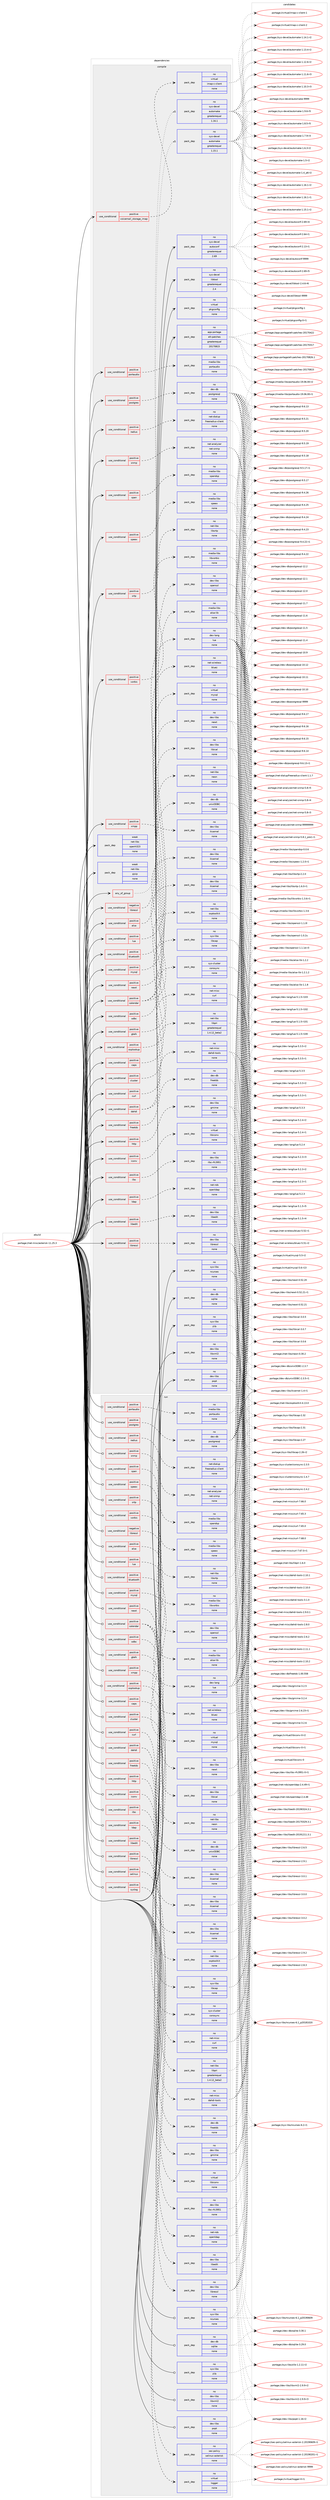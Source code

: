 digraph prolog {

# *************
# Graph options
# *************

newrank=true;
concentrate=true;
compound=true;
graph [rankdir=LR,fontname=Helvetica,fontsize=10,ranksep=1.5];#, ranksep=2.5, nodesep=0.2];
edge  [arrowhead=vee];
node  [fontname=Helvetica,fontsize=10];

# **********
# The ebuild
# **********

subgraph cluster_leftcol {
color=gray;
rank=same;
label=<<i>ebuild</i>>;
id [label="portage://net-misc/asterisk-11.25.3", color=red, width=4, href="../net-misc/asterisk-11.25.3.svg"];
}

# ****************
# The dependencies
# ****************

subgraph cluster_midcol {
color=gray;
label=<<i>dependencies</i>>;
subgraph cluster_compile {
fillcolor="#eeeeee";
style=filled;
label=<<i>compile</i>>;
subgraph any1932 {
dependency108685 [label=<<TABLE BORDER="0" CELLBORDER="1" CELLSPACING="0" CELLPADDING="4"><TR><TD CELLPADDING="10">any_of_group</TD></TR></TABLE>>, shape=none, color=red];subgraph pack82499 {
dependency108686 [label=<<TABLE BORDER="0" CELLBORDER="1" CELLSPACING="0" CELLPADDING="4" WIDTH="220"><TR><TD ROWSPAN="6" CELLPADDING="30">pack_dep</TD></TR><TR><TD WIDTH="110">no</TD></TR><TR><TD>sys-devel</TD></TR><TR><TD>automake</TD></TR><TR><TD>greaterequal</TD></TR><TR><TD>1.16.1</TD></TR></TABLE>>, shape=none, color=blue];
}
dependency108685:e -> dependency108686:w [weight=20,style="dotted",arrowhead="oinv"];
subgraph pack82500 {
dependency108687 [label=<<TABLE BORDER="0" CELLBORDER="1" CELLSPACING="0" CELLPADDING="4" WIDTH="220"><TR><TD ROWSPAN="6" CELLPADDING="30">pack_dep</TD></TR><TR><TD WIDTH="110">no</TD></TR><TR><TD>sys-devel</TD></TR><TR><TD>automake</TD></TR><TR><TD>greaterequal</TD></TR><TR><TD>1.15.1</TD></TR></TABLE>>, shape=none, color=blue];
}
dependency108685:e -> dependency108687:w [weight=20,style="dotted",arrowhead="oinv"];
}
id:e -> dependency108685:w [weight=20,style="solid",arrowhead="vee"];
subgraph cond24139 {
dependency108688 [label=<<TABLE BORDER="0" CELLBORDER="1" CELLSPACING="0" CELLPADDING="4"><TR><TD ROWSPAN="3" CELLPADDING="10">use_conditional</TD></TR><TR><TD>negative</TD></TR><TR><TD>libressl</TD></TR></TABLE>>, shape=none, color=red];
subgraph pack82501 {
dependency108689 [label=<<TABLE BORDER="0" CELLBORDER="1" CELLSPACING="0" CELLPADDING="4" WIDTH="220"><TR><TD ROWSPAN="6" CELLPADDING="30">pack_dep</TD></TR><TR><TD WIDTH="110">no</TD></TR><TR><TD>dev-libs</TD></TR><TR><TD>openssl</TD></TR><TR><TD>none</TD></TR><TR><TD></TD></TR></TABLE>>, shape=none, color=blue];
}
dependency108688:e -> dependency108689:w [weight=20,style="dashed",arrowhead="vee"];
}
id:e -> dependency108688:w [weight=20,style="solid",arrowhead="vee"];
subgraph cond24140 {
dependency108690 [label=<<TABLE BORDER="0" CELLBORDER="1" CELLSPACING="0" CELLPADDING="4"><TR><TD ROWSPAN="3" CELLPADDING="10">use_conditional</TD></TR><TR><TD>positive</TD></TR><TR><TD>alsa</TD></TR></TABLE>>, shape=none, color=red];
subgraph pack82502 {
dependency108691 [label=<<TABLE BORDER="0" CELLBORDER="1" CELLSPACING="0" CELLPADDING="4" WIDTH="220"><TR><TD ROWSPAN="6" CELLPADDING="30">pack_dep</TD></TR><TR><TD WIDTH="110">no</TD></TR><TR><TD>media-libs</TD></TR><TR><TD>alsa-lib</TD></TR><TR><TD>none</TD></TR><TR><TD></TD></TR></TABLE>>, shape=none, color=blue];
}
dependency108690:e -> dependency108691:w [weight=20,style="dashed",arrowhead="vee"];
}
id:e -> dependency108690:w [weight=20,style="solid",arrowhead="vee"];
subgraph cond24141 {
dependency108692 [label=<<TABLE BORDER="0" CELLBORDER="1" CELLSPACING="0" CELLPADDING="4"><TR><TD ROWSPAN="3" CELLPADDING="10">use_conditional</TD></TR><TR><TD>positive</TD></TR><TR><TD>bluetooth</TD></TR></TABLE>>, shape=none, color=red];
subgraph pack82503 {
dependency108693 [label=<<TABLE BORDER="0" CELLBORDER="1" CELLSPACING="0" CELLPADDING="4" WIDTH="220"><TR><TD ROWSPAN="6" CELLPADDING="30">pack_dep</TD></TR><TR><TD WIDTH="110">no</TD></TR><TR><TD>net-wireless</TD></TR><TR><TD>bluez</TD></TR><TR><TD>none</TD></TR><TR><TD></TD></TR></TABLE>>, shape=none, color=blue];
}
dependency108692:e -> dependency108693:w [weight=20,style="dashed",arrowhead="vee"];
}
id:e -> dependency108692:w [weight=20,style="solid",arrowhead="vee"];
subgraph cond24142 {
dependency108694 [label=<<TABLE BORDER="0" CELLBORDER="1" CELLSPACING="0" CELLPADDING="4"><TR><TD ROWSPAN="3" CELLPADDING="10">use_conditional</TD></TR><TR><TD>positive</TD></TR><TR><TD>calendar</TD></TR></TABLE>>, shape=none, color=red];
subgraph pack82504 {
dependency108695 [label=<<TABLE BORDER="0" CELLBORDER="1" CELLSPACING="0" CELLPADDING="4" WIDTH="220"><TR><TD ROWSPAN="6" CELLPADDING="30">pack_dep</TD></TR><TR><TD WIDTH="110">no</TD></TR><TR><TD>net-libs</TD></TR><TR><TD>neon</TD></TR><TR><TD>none</TD></TR><TR><TD></TD></TR></TABLE>>, shape=none, color=blue];
}
dependency108694:e -> dependency108695:w [weight=20,style="dashed",arrowhead="vee"];
subgraph pack82505 {
dependency108696 [label=<<TABLE BORDER="0" CELLBORDER="1" CELLSPACING="0" CELLPADDING="4" WIDTH="220"><TR><TD ROWSPAN="6" CELLPADDING="30">pack_dep</TD></TR><TR><TD WIDTH="110">no</TD></TR><TR><TD>dev-libs</TD></TR><TR><TD>libical</TD></TR><TR><TD>none</TD></TR><TR><TD></TD></TR></TABLE>>, shape=none, color=blue];
}
dependency108694:e -> dependency108696:w [weight=20,style="dashed",arrowhead="vee"];
subgraph pack82506 {
dependency108697 [label=<<TABLE BORDER="0" CELLBORDER="1" CELLSPACING="0" CELLPADDING="4" WIDTH="220"><TR><TD ROWSPAN="6" CELLPADDING="30">pack_dep</TD></TR><TR><TD WIDTH="110">no</TD></TR><TR><TD>dev-libs</TD></TR><TR><TD>iksemel</TD></TR><TR><TD>none</TD></TR><TR><TD></TD></TR></TABLE>>, shape=none, color=blue];
}
dependency108694:e -> dependency108697:w [weight=20,style="dashed",arrowhead="vee"];
}
id:e -> dependency108694:w [weight=20,style="solid",arrowhead="vee"];
subgraph cond24143 {
dependency108698 [label=<<TABLE BORDER="0" CELLBORDER="1" CELLSPACING="0" CELLPADDING="4"><TR><TD ROWSPAN="3" CELLPADDING="10">use_conditional</TD></TR><TR><TD>positive</TD></TR><TR><TD>caps</TD></TR></TABLE>>, shape=none, color=red];
subgraph pack82507 {
dependency108699 [label=<<TABLE BORDER="0" CELLBORDER="1" CELLSPACING="0" CELLPADDING="4" WIDTH="220"><TR><TD ROWSPAN="6" CELLPADDING="30">pack_dep</TD></TR><TR><TD WIDTH="110">no</TD></TR><TR><TD>sys-libs</TD></TR><TR><TD>libcap</TD></TR><TR><TD>none</TD></TR><TR><TD></TD></TR></TABLE>>, shape=none, color=blue];
}
dependency108698:e -> dependency108699:w [weight=20,style="dashed",arrowhead="vee"];
}
id:e -> dependency108698:w [weight=20,style="solid",arrowhead="vee"];
subgraph cond24144 {
dependency108700 [label=<<TABLE BORDER="0" CELLBORDER="1" CELLSPACING="0" CELLPADDING="4"><TR><TD ROWSPAN="3" CELLPADDING="10">use_conditional</TD></TR><TR><TD>positive</TD></TR><TR><TD>cluster</TD></TR></TABLE>>, shape=none, color=red];
subgraph pack82508 {
dependency108701 [label=<<TABLE BORDER="0" CELLBORDER="1" CELLSPACING="0" CELLPADDING="4" WIDTH="220"><TR><TD ROWSPAN="6" CELLPADDING="30">pack_dep</TD></TR><TR><TD WIDTH="110">no</TD></TR><TR><TD>sys-cluster</TD></TR><TR><TD>corosync</TD></TR><TR><TD>none</TD></TR><TR><TD></TD></TR></TABLE>>, shape=none, color=blue];
}
dependency108700:e -> dependency108701:w [weight=20,style="dashed",arrowhead="vee"];
}
id:e -> dependency108700:w [weight=20,style="solid",arrowhead="vee"];
subgraph cond24145 {
dependency108702 [label=<<TABLE BORDER="0" CELLBORDER="1" CELLSPACING="0" CELLPADDING="4"><TR><TD ROWSPAN="3" CELLPADDING="10">use_conditional</TD></TR><TR><TD>positive</TD></TR><TR><TD>curl</TD></TR></TABLE>>, shape=none, color=red];
subgraph pack82509 {
dependency108703 [label=<<TABLE BORDER="0" CELLBORDER="1" CELLSPACING="0" CELLPADDING="4" WIDTH="220"><TR><TD ROWSPAN="6" CELLPADDING="30">pack_dep</TD></TR><TR><TD WIDTH="110">no</TD></TR><TR><TD>net-misc</TD></TR><TR><TD>curl</TD></TR><TR><TD>none</TD></TR><TR><TD></TD></TR></TABLE>>, shape=none, color=blue];
}
dependency108702:e -> dependency108703:w [weight=20,style="dashed",arrowhead="vee"];
}
id:e -> dependency108702:w [weight=20,style="solid",arrowhead="vee"];
subgraph cond24146 {
dependency108704 [label=<<TABLE BORDER="0" CELLBORDER="1" CELLSPACING="0" CELLPADDING="4"><TR><TD ROWSPAN="3" CELLPADDING="10">use_conditional</TD></TR><TR><TD>positive</TD></TR><TR><TD>dahdi</TD></TR></TABLE>>, shape=none, color=red];
subgraph pack82510 {
dependency108705 [label=<<TABLE BORDER="0" CELLBORDER="1" CELLSPACING="0" CELLPADDING="4" WIDTH="220"><TR><TD ROWSPAN="6" CELLPADDING="30">pack_dep</TD></TR><TR><TD WIDTH="110">no</TD></TR><TR><TD>net-libs</TD></TR><TR><TD>libpri</TD></TR><TR><TD>greaterequal</TD></TR><TR><TD>1.4.12_beta2</TD></TR></TABLE>>, shape=none, color=blue];
}
dependency108704:e -> dependency108705:w [weight=20,style="dashed",arrowhead="vee"];
subgraph pack82511 {
dependency108706 [label=<<TABLE BORDER="0" CELLBORDER="1" CELLSPACING="0" CELLPADDING="4" WIDTH="220"><TR><TD ROWSPAN="6" CELLPADDING="30">pack_dep</TD></TR><TR><TD WIDTH="110">no</TD></TR><TR><TD>net-misc</TD></TR><TR><TD>dahdi-tools</TD></TR><TR><TD>none</TD></TR><TR><TD></TD></TR></TABLE>>, shape=none, color=blue];
}
dependency108704:e -> dependency108706:w [weight=20,style="dashed",arrowhead="vee"];
}
id:e -> dependency108704:w [weight=20,style="solid",arrowhead="vee"];
subgraph cond24147 {
dependency108707 [label=<<TABLE BORDER="0" CELLBORDER="1" CELLSPACING="0" CELLPADDING="4"><TR><TD ROWSPAN="3" CELLPADDING="10">use_conditional</TD></TR><TR><TD>positive</TD></TR><TR><TD>freetds</TD></TR></TABLE>>, shape=none, color=red];
subgraph pack82512 {
dependency108708 [label=<<TABLE BORDER="0" CELLBORDER="1" CELLSPACING="0" CELLPADDING="4" WIDTH="220"><TR><TD ROWSPAN="6" CELLPADDING="30">pack_dep</TD></TR><TR><TD WIDTH="110">no</TD></TR><TR><TD>dev-db</TD></TR><TR><TD>freetds</TD></TR><TR><TD>none</TD></TR><TR><TD></TD></TR></TABLE>>, shape=none, color=blue];
}
dependency108707:e -> dependency108708:w [weight=20,style="dashed",arrowhead="vee"];
}
id:e -> dependency108707:w [weight=20,style="solid",arrowhead="vee"];
subgraph cond24148 {
dependency108709 [label=<<TABLE BORDER="0" CELLBORDER="1" CELLSPACING="0" CELLPADDING="4"><TR><TD ROWSPAN="3" CELLPADDING="10">use_conditional</TD></TR><TR><TD>positive</TD></TR><TR><TD>gtalk</TD></TR></TABLE>>, shape=none, color=red];
subgraph pack82513 {
dependency108710 [label=<<TABLE BORDER="0" CELLBORDER="1" CELLSPACING="0" CELLPADDING="4" WIDTH="220"><TR><TD ROWSPAN="6" CELLPADDING="30">pack_dep</TD></TR><TR><TD WIDTH="110">no</TD></TR><TR><TD>dev-libs</TD></TR><TR><TD>iksemel</TD></TR><TR><TD>none</TD></TR><TR><TD></TD></TR></TABLE>>, shape=none, color=blue];
}
dependency108709:e -> dependency108710:w [weight=20,style="dashed",arrowhead="vee"];
}
id:e -> dependency108709:w [weight=20,style="solid",arrowhead="vee"];
subgraph cond24149 {
dependency108711 [label=<<TABLE BORDER="0" CELLBORDER="1" CELLSPACING="0" CELLPADDING="4"><TR><TD ROWSPAN="3" CELLPADDING="10">use_conditional</TD></TR><TR><TD>positive</TD></TR><TR><TD>http</TD></TR></TABLE>>, shape=none, color=red];
subgraph pack82514 {
dependency108712 [label=<<TABLE BORDER="0" CELLBORDER="1" CELLSPACING="0" CELLPADDING="4" WIDTH="220"><TR><TD ROWSPAN="6" CELLPADDING="30">pack_dep</TD></TR><TR><TD WIDTH="110">no</TD></TR><TR><TD>dev-libs</TD></TR><TR><TD>gmime</TD></TR><TR><TD>none</TD></TR><TR><TD></TD></TR></TABLE>>, shape=none, color=blue];
}
dependency108711:e -> dependency108712:w [weight=20,style="dashed",arrowhead="vee"];
}
id:e -> dependency108711:w [weight=20,style="solid",arrowhead="vee"];
subgraph cond24150 {
dependency108713 [label=<<TABLE BORDER="0" CELLBORDER="1" CELLSPACING="0" CELLPADDING="4"><TR><TD ROWSPAN="3" CELLPADDING="10">use_conditional</TD></TR><TR><TD>positive</TD></TR><TR><TD>iconv</TD></TR></TABLE>>, shape=none, color=red];
subgraph pack82515 {
dependency108714 [label=<<TABLE BORDER="0" CELLBORDER="1" CELLSPACING="0" CELLPADDING="4" WIDTH="220"><TR><TD ROWSPAN="6" CELLPADDING="30">pack_dep</TD></TR><TR><TD WIDTH="110">no</TD></TR><TR><TD>virtual</TD></TR><TR><TD>libiconv</TD></TR><TR><TD>none</TD></TR><TR><TD></TD></TR></TABLE>>, shape=none, color=blue];
}
dependency108713:e -> dependency108714:w [weight=20,style="dashed",arrowhead="vee"];
}
id:e -> dependency108713:w [weight=20,style="solid",arrowhead="vee"];
subgraph cond24151 {
dependency108715 [label=<<TABLE BORDER="0" CELLBORDER="1" CELLSPACING="0" CELLPADDING="4"><TR><TD ROWSPAN="3" CELLPADDING="10">use_conditional</TD></TR><TR><TD>positive</TD></TR><TR><TD>ilbc</TD></TR></TABLE>>, shape=none, color=red];
subgraph pack82516 {
dependency108716 [label=<<TABLE BORDER="0" CELLBORDER="1" CELLSPACING="0" CELLPADDING="4" WIDTH="220"><TR><TD ROWSPAN="6" CELLPADDING="30">pack_dep</TD></TR><TR><TD WIDTH="110">no</TD></TR><TR><TD>dev-libs</TD></TR><TR><TD>ilbc-rfc3951</TD></TR><TR><TD>none</TD></TR><TR><TD></TD></TR></TABLE>>, shape=none, color=blue];
}
dependency108715:e -> dependency108716:w [weight=20,style="dashed",arrowhead="vee"];
}
id:e -> dependency108715:w [weight=20,style="solid",arrowhead="vee"];
subgraph cond24152 {
dependency108717 [label=<<TABLE BORDER="0" CELLBORDER="1" CELLSPACING="0" CELLPADDING="4"><TR><TD ROWSPAN="3" CELLPADDING="10">use_conditional</TD></TR><TR><TD>positive</TD></TR><TR><TD>ldap</TD></TR></TABLE>>, shape=none, color=red];
subgraph pack82517 {
dependency108718 [label=<<TABLE BORDER="0" CELLBORDER="1" CELLSPACING="0" CELLPADDING="4" WIDTH="220"><TR><TD ROWSPAN="6" CELLPADDING="30">pack_dep</TD></TR><TR><TD WIDTH="110">no</TD></TR><TR><TD>net-nds</TD></TR><TR><TD>openldap</TD></TR><TR><TD>none</TD></TR><TR><TD></TD></TR></TABLE>>, shape=none, color=blue];
}
dependency108717:e -> dependency108718:w [weight=20,style="dashed",arrowhead="vee"];
}
id:e -> dependency108717:w [weight=20,style="solid",arrowhead="vee"];
subgraph cond24153 {
dependency108719 [label=<<TABLE BORDER="0" CELLBORDER="1" CELLSPACING="0" CELLPADDING="4"><TR><TD ROWSPAN="3" CELLPADDING="10">use_conditional</TD></TR><TR><TD>positive</TD></TR><TR><TD>libedit</TD></TR></TABLE>>, shape=none, color=red];
subgraph pack82518 {
dependency108720 [label=<<TABLE BORDER="0" CELLBORDER="1" CELLSPACING="0" CELLPADDING="4" WIDTH="220"><TR><TD ROWSPAN="6" CELLPADDING="30">pack_dep</TD></TR><TR><TD WIDTH="110">no</TD></TR><TR><TD>dev-libs</TD></TR><TR><TD>libedit</TD></TR><TR><TD>none</TD></TR><TR><TD></TD></TR></TABLE>>, shape=none, color=blue];
}
dependency108719:e -> dependency108720:w [weight=20,style="dashed",arrowhead="vee"];
}
id:e -> dependency108719:w [weight=20,style="solid",arrowhead="vee"];
subgraph cond24154 {
dependency108721 [label=<<TABLE BORDER="0" CELLBORDER="1" CELLSPACING="0" CELLPADDING="4"><TR><TD ROWSPAN="3" CELLPADDING="10">use_conditional</TD></TR><TR><TD>positive</TD></TR><TR><TD>libressl</TD></TR></TABLE>>, shape=none, color=red];
subgraph pack82519 {
dependency108722 [label=<<TABLE BORDER="0" CELLBORDER="1" CELLSPACING="0" CELLPADDING="4" WIDTH="220"><TR><TD ROWSPAN="6" CELLPADDING="30">pack_dep</TD></TR><TR><TD WIDTH="110">no</TD></TR><TR><TD>dev-libs</TD></TR><TR><TD>libressl</TD></TR><TR><TD>none</TD></TR><TR><TD></TD></TR></TABLE>>, shape=none, color=blue];
}
dependency108721:e -> dependency108722:w [weight=20,style="dashed",arrowhead="vee"];
}
id:e -> dependency108721:w [weight=20,style="solid",arrowhead="vee"];
subgraph cond24155 {
dependency108723 [label=<<TABLE BORDER="0" CELLBORDER="1" CELLSPACING="0" CELLPADDING="4"><TR><TD ROWSPAN="3" CELLPADDING="10">use_conditional</TD></TR><TR><TD>positive</TD></TR><TR><TD>lua</TD></TR></TABLE>>, shape=none, color=red];
subgraph pack82520 {
dependency108724 [label=<<TABLE BORDER="0" CELLBORDER="1" CELLSPACING="0" CELLPADDING="4" WIDTH="220"><TR><TD ROWSPAN="6" CELLPADDING="30">pack_dep</TD></TR><TR><TD WIDTH="110">no</TD></TR><TR><TD>dev-lang</TD></TR><TR><TD>lua</TD></TR><TR><TD>none</TD></TR><TR><TD></TD></TR></TABLE>>, shape=none, color=blue];
}
dependency108723:e -> dependency108724:w [weight=20,style="dashed",arrowhead="vee"];
}
id:e -> dependency108723:w [weight=20,style="solid",arrowhead="vee"];
subgraph cond24156 {
dependency108725 [label=<<TABLE BORDER="0" CELLBORDER="1" CELLSPACING="0" CELLPADDING="4"><TR><TD ROWSPAN="3" CELLPADDING="10">use_conditional</TD></TR><TR><TD>positive</TD></TR><TR><TD>mysql</TD></TR></TABLE>>, shape=none, color=red];
subgraph pack82521 {
dependency108726 [label=<<TABLE BORDER="0" CELLBORDER="1" CELLSPACING="0" CELLPADDING="4" WIDTH="220"><TR><TD ROWSPAN="6" CELLPADDING="30">pack_dep</TD></TR><TR><TD WIDTH="110">no</TD></TR><TR><TD>virtual</TD></TR><TR><TD>mysql</TD></TR><TR><TD>none</TD></TR><TR><TD></TD></TR></TABLE>>, shape=none, color=blue];
}
dependency108725:e -> dependency108726:w [weight=20,style="dashed",arrowhead="vee"];
}
id:e -> dependency108725:w [weight=20,style="solid",arrowhead="vee"];
subgraph cond24157 {
dependency108727 [label=<<TABLE BORDER="0" CELLBORDER="1" CELLSPACING="0" CELLPADDING="4"><TR><TD ROWSPAN="3" CELLPADDING="10">use_conditional</TD></TR><TR><TD>positive</TD></TR><TR><TD>newt</TD></TR></TABLE>>, shape=none, color=red];
subgraph pack82522 {
dependency108728 [label=<<TABLE BORDER="0" CELLBORDER="1" CELLSPACING="0" CELLPADDING="4" WIDTH="220"><TR><TD ROWSPAN="6" CELLPADDING="30">pack_dep</TD></TR><TR><TD WIDTH="110">no</TD></TR><TR><TD>dev-libs</TD></TR><TR><TD>newt</TD></TR><TR><TD>none</TD></TR><TR><TD></TD></TR></TABLE>>, shape=none, color=blue];
}
dependency108727:e -> dependency108728:w [weight=20,style="dashed",arrowhead="vee"];
}
id:e -> dependency108727:w [weight=20,style="solid",arrowhead="vee"];
subgraph cond24158 {
dependency108729 [label=<<TABLE BORDER="0" CELLBORDER="1" CELLSPACING="0" CELLPADDING="4"><TR><TD ROWSPAN="3" CELLPADDING="10">use_conditional</TD></TR><TR><TD>positive</TD></TR><TR><TD>odbc</TD></TR></TABLE>>, shape=none, color=red];
subgraph pack82523 {
dependency108730 [label=<<TABLE BORDER="0" CELLBORDER="1" CELLSPACING="0" CELLPADDING="4" WIDTH="220"><TR><TD ROWSPAN="6" CELLPADDING="30">pack_dep</TD></TR><TR><TD WIDTH="110">no</TD></TR><TR><TD>dev-db</TD></TR><TR><TD>unixODBC</TD></TR><TR><TD>none</TD></TR><TR><TD></TD></TR></TABLE>>, shape=none, color=blue];
}
dependency108729:e -> dependency108730:w [weight=20,style="dashed",arrowhead="vee"];
}
id:e -> dependency108729:w [weight=20,style="solid",arrowhead="vee"];
subgraph cond24159 {
dependency108731 [label=<<TABLE BORDER="0" CELLBORDER="1" CELLSPACING="0" CELLPADDING="4"><TR><TD ROWSPAN="3" CELLPADDING="10">use_conditional</TD></TR><TR><TD>positive</TD></TR><TR><TD>osplookup</TD></TR></TABLE>>, shape=none, color=red];
subgraph pack82524 {
dependency108732 [label=<<TABLE BORDER="0" CELLBORDER="1" CELLSPACING="0" CELLPADDING="4" WIDTH="220"><TR><TD ROWSPAN="6" CELLPADDING="30">pack_dep</TD></TR><TR><TD WIDTH="110">no</TD></TR><TR><TD>net-libs</TD></TR><TR><TD>osptoolkit</TD></TR><TR><TD>none</TD></TR><TR><TD></TD></TR></TABLE>>, shape=none, color=blue];
}
dependency108731:e -> dependency108732:w [weight=20,style="dashed",arrowhead="vee"];
}
id:e -> dependency108731:w [weight=20,style="solid",arrowhead="vee"];
subgraph cond24160 {
dependency108733 [label=<<TABLE BORDER="0" CELLBORDER="1" CELLSPACING="0" CELLPADDING="4"><TR><TD ROWSPAN="3" CELLPADDING="10">use_conditional</TD></TR><TR><TD>positive</TD></TR><TR><TD>portaudio</TD></TR></TABLE>>, shape=none, color=red];
subgraph pack82525 {
dependency108734 [label=<<TABLE BORDER="0" CELLBORDER="1" CELLSPACING="0" CELLPADDING="4" WIDTH="220"><TR><TD ROWSPAN="6" CELLPADDING="30">pack_dep</TD></TR><TR><TD WIDTH="110">no</TD></TR><TR><TD>media-libs</TD></TR><TR><TD>portaudio</TD></TR><TR><TD>none</TD></TR><TR><TD></TD></TR></TABLE>>, shape=none, color=blue];
}
dependency108733:e -> dependency108734:w [weight=20,style="dashed",arrowhead="vee"];
}
id:e -> dependency108733:w [weight=20,style="solid",arrowhead="vee"];
subgraph cond24161 {
dependency108735 [label=<<TABLE BORDER="0" CELLBORDER="1" CELLSPACING="0" CELLPADDING="4"><TR><TD ROWSPAN="3" CELLPADDING="10">use_conditional</TD></TR><TR><TD>positive</TD></TR><TR><TD>postgres</TD></TR></TABLE>>, shape=none, color=red];
subgraph pack82526 {
dependency108736 [label=<<TABLE BORDER="0" CELLBORDER="1" CELLSPACING="0" CELLPADDING="4" WIDTH="220"><TR><TD ROWSPAN="6" CELLPADDING="30">pack_dep</TD></TR><TR><TD WIDTH="110">no</TD></TR><TR><TD>dev-db</TD></TR><TR><TD>postgresql</TD></TR><TR><TD>none</TD></TR><TR><TD></TD></TR></TABLE>>, shape=none, color=blue];
}
dependency108735:e -> dependency108736:w [weight=20,style="dashed",arrowhead="vee"];
}
id:e -> dependency108735:w [weight=20,style="solid",arrowhead="vee"];
subgraph cond24162 {
dependency108737 [label=<<TABLE BORDER="0" CELLBORDER="1" CELLSPACING="0" CELLPADDING="4"><TR><TD ROWSPAN="3" CELLPADDING="10">use_conditional</TD></TR><TR><TD>positive</TD></TR><TR><TD>radius</TD></TR></TABLE>>, shape=none, color=red];
subgraph pack82527 {
dependency108738 [label=<<TABLE BORDER="0" CELLBORDER="1" CELLSPACING="0" CELLPADDING="4" WIDTH="220"><TR><TD ROWSPAN="6" CELLPADDING="30">pack_dep</TD></TR><TR><TD WIDTH="110">no</TD></TR><TR><TD>net-dialup</TD></TR><TR><TD>freeradius-client</TD></TR><TR><TD>none</TD></TR><TR><TD></TD></TR></TABLE>>, shape=none, color=blue];
}
dependency108737:e -> dependency108738:w [weight=20,style="dashed",arrowhead="vee"];
}
id:e -> dependency108737:w [weight=20,style="solid",arrowhead="vee"];
subgraph cond24163 {
dependency108739 [label=<<TABLE BORDER="0" CELLBORDER="1" CELLSPACING="0" CELLPADDING="4"><TR><TD ROWSPAN="3" CELLPADDING="10">use_conditional</TD></TR><TR><TD>positive</TD></TR><TR><TD>snmp</TD></TR></TABLE>>, shape=none, color=red];
subgraph pack82528 {
dependency108740 [label=<<TABLE BORDER="0" CELLBORDER="1" CELLSPACING="0" CELLPADDING="4" WIDTH="220"><TR><TD ROWSPAN="6" CELLPADDING="30">pack_dep</TD></TR><TR><TD WIDTH="110">no</TD></TR><TR><TD>net-analyzer</TD></TR><TR><TD>net-snmp</TD></TR><TR><TD>none</TD></TR><TR><TD></TD></TR></TABLE>>, shape=none, color=blue];
}
dependency108739:e -> dependency108740:w [weight=20,style="dashed",arrowhead="vee"];
}
id:e -> dependency108739:w [weight=20,style="solid",arrowhead="vee"];
subgraph cond24164 {
dependency108741 [label=<<TABLE BORDER="0" CELLBORDER="1" CELLSPACING="0" CELLPADDING="4"><TR><TD ROWSPAN="3" CELLPADDING="10">use_conditional</TD></TR><TR><TD>positive</TD></TR><TR><TD>span</TD></TR></TABLE>>, shape=none, color=red];
subgraph pack82529 {
dependency108742 [label=<<TABLE BORDER="0" CELLBORDER="1" CELLSPACING="0" CELLPADDING="4" WIDTH="220"><TR><TD ROWSPAN="6" CELLPADDING="30">pack_dep</TD></TR><TR><TD WIDTH="110">no</TD></TR><TR><TD>media-libs</TD></TR><TR><TD>spandsp</TD></TR><TR><TD>none</TD></TR><TR><TD></TD></TR></TABLE>>, shape=none, color=blue];
}
dependency108741:e -> dependency108742:w [weight=20,style="dashed",arrowhead="vee"];
}
id:e -> dependency108741:w [weight=20,style="solid",arrowhead="vee"];
subgraph cond24165 {
dependency108743 [label=<<TABLE BORDER="0" CELLBORDER="1" CELLSPACING="0" CELLPADDING="4"><TR><TD ROWSPAN="3" CELLPADDING="10">use_conditional</TD></TR><TR><TD>positive</TD></TR><TR><TD>speex</TD></TR></TABLE>>, shape=none, color=red];
subgraph pack82530 {
dependency108744 [label=<<TABLE BORDER="0" CELLBORDER="1" CELLSPACING="0" CELLPADDING="4" WIDTH="220"><TR><TD ROWSPAN="6" CELLPADDING="30">pack_dep</TD></TR><TR><TD WIDTH="110">no</TD></TR><TR><TD>media-libs</TD></TR><TR><TD>speex</TD></TR><TR><TD>none</TD></TR><TR><TD></TD></TR></TABLE>>, shape=none, color=blue];
}
dependency108743:e -> dependency108744:w [weight=20,style="dashed",arrowhead="vee"];
}
id:e -> dependency108743:w [weight=20,style="solid",arrowhead="vee"];
subgraph cond24166 {
dependency108745 [label=<<TABLE BORDER="0" CELLBORDER="1" CELLSPACING="0" CELLPADDING="4"><TR><TD ROWSPAN="3" CELLPADDING="10">use_conditional</TD></TR><TR><TD>positive</TD></TR><TR><TD>srtp</TD></TR></TABLE>>, shape=none, color=red];
subgraph pack82531 {
dependency108746 [label=<<TABLE BORDER="0" CELLBORDER="1" CELLSPACING="0" CELLPADDING="4" WIDTH="220"><TR><TD ROWSPAN="6" CELLPADDING="30">pack_dep</TD></TR><TR><TD WIDTH="110">no</TD></TR><TR><TD>net-libs</TD></TR><TR><TD>libsrtp</TD></TR><TR><TD>none</TD></TR><TR><TD></TD></TR></TABLE>>, shape=none, color=blue];
}
dependency108745:e -> dependency108746:w [weight=20,style="dashed",arrowhead="vee"];
}
id:e -> dependency108745:w [weight=20,style="solid",arrowhead="vee"];
subgraph cond24167 {
dependency108747 [label=<<TABLE BORDER="0" CELLBORDER="1" CELLSPACING="0" CELLPADDING="4"><TR><TD ROWSPAN="3" CELLPADDING="10">use_conditional</TD></TR><TR><TD>positive</TD></TR><TR><TD>voicemail_storage_imap</TD></TR></TABLE>>, shape=none, color=red];
subgraph pack82532 {
dependency108748 [label=<<TABLE BORDER="0" CELLBORDER="1" CELLSPACING="0" CELLPADDING="4" WIDTH="220"><TR><TD ROWSPAN="6" CELLPADDING="30">pack_dep</TD></TR><TR><TD WIDTH="110">no</TD></TR><TR><TD>virtual</TD></TR><TR><TD>imap-c-client</TD></TR><TR><TD>none</TD></TR><TR><TD></TD></TR></TABLE>>, shape=none, color=blue];
}
dependency108747:e -> dependency108748:w [weight=20,style="dashed",arrowhead="vee"];
}
id:e -> dependency108747:w [weight=20,style="solid",arrowhead="vee"];
subgraph cond24168 {
dependency108749 [label=<<TABLE BORDER="0" CELLBORDER="1" CELLSPACING="0" CELLPADDING="4"><TR><TD ROWSPAN="3" CELLPADDING="10">use_conditional</TD></TR><TR><TD>positive</TD></TR><TR><TD>vorbis</TD></TR></TABLE>>, shape=none, color=red];
subgraph pack82533 {
dependency108750 [label=<<TABLE BORDER="0" CELLBORDER="1" CELLSPACING="0" CELLPADDING="4" WIDTH="220"><TR><TD ROWSPAN="6" CELLPADDING="30">pack_dep</TD></TR><TR><TD WIDTH="110">no</TD></TR><TR><TD>media-libs</TD></TR><TR><TD>libvorbis</TD></TR><TR><TD>none</TD></TR><TR><TD></TD></TR></TABLE>>, shape=none, color=blue];
}
dependency108749:e -> dependency108750:w [weight=20,style="dashed",arrowhead="vee"];
}
id:e -> dependency108749:w [weight=20,style="solid",arrowhead="vee"];
subgraph cond24169 {
dependency108751 [label=<<TABLE BORDER="0" CELLBORDER="1" CELLSPACING="0" CELLPADDING="4"><TR><TD ROWSPAN="3" CELLPADDING="10">use_conditional</TD></TR><TR><TD>positive</TD></TR><TR><TD>xmpp</TD></TR></TABLE>>, shape=none, color=red];
subgraph pack82534 {
dependency108752 [label=<<TABLE BORDER="0" CELLBORDER="1" CELLSPACING="0" CELLPADDING="4" WIDTH="220"><TR><TD ROWSPAN="6" CELLPADDING="30">pack_dep</TD></TR><TR><TD WIDTH="110">no</TD></TR><TR><TD>dev-libs</TD></TR><TR><TD>iksemel</TD></TR><TR><TD>none</TD></TR><TR><TD></TD></TR></TABLE>>, shape=none, color=blue];
}
dependency108751:e -> dependency108752:w [weight=20,style="dashed",arrowhead="vee"];
}
id:e -> dependency108751:w [weight=20,style="solid",arrowhead="vee"];
subgraph pack82535 {
dependency108753 [label=<<TABLE BORDER="0" CELLBORDER="1" CELLSPACING="0" CELLPADDING="4" WIDTH="220"><TR><TD ROWSPAN="6" CELLPADDING="30">pack_dep</TD></TR><TR><TD WIDTH="110">no</TD></TR><TR><TD>app-portage</TD></TR><TR><TD>elt-patches</TD></TR><TR><TD>greaterequal</TD></TR><TR><TD>20170815</TD></TR></TABLE>>, shape=none, color=blue];
}
id:e -> dependency108753:w [weight=20,style="solid",arrowhead="vee"];
subgraph pack82536 {
dependency108754 [label=<<TABLE BORDER="0" CELLBORDER="1" CELLSPACING="0" CELLPADDING="4" WIDTH="220"><TR><TD ROWSPAN="6" CELLPADDING="30">pack_dep</TD></TR><TR><TD WIDTH="110">no</TD></TR><TR><TD>dev-db</TD></TR><TR><TD>sqlite</TD></TR><TR><TD>none</TD></TR><TR><TD></TD></TR></TABLE>>, shape=none, color=blue];
}
id:e -> dependency108754:w [weight=20,style="solid",arrowhead="vee"];
subgraph pack82537 {
dependency108755 [label=<<TABLE BORDER="0" CELLBORDER="1" CELLSPACING="0" CELLPADDING="4" WIDTH="220"><TR><TD ROWSPAN="6" CELLPADDING="30">pack_dep</TD></TR><TR><TD WIDTH="110">no</TD></TR><TR><TD>dev-libs</TD></TR><TR><TD>libxml2</TD></TR><TR><TD>none</TD></TR><TR><TD></TD></TR></TABLE>>, shape=none, color=blue];
}
id:e -> dependency108755:w [weight=20,style="solid",arrowhead="vee"];
subgraph pack82538 {
dependency108756 [label=<<TABLE BORDER="0" CELLBORDER="1" CELLSPACING="0" CELLPADDING="4" WIDTH="220"><TR><TD ROWSPAN="6" CELLPADDING="30">pack_dep</TD></TR><TR><TD WIDTH="110">no</TD></TR><TR><TD>dev-libs</TD></TR><TR><TD>popt</TD></TR><TR><TD>none</TD></TR><TR><TD></TD></TR></TABLE>>, shape=none, color=blue];
}
id:e -> dependency108756:w [weight=20,style="solid",arrowhead="vee"];
subgraph pack82539 {
dependency108757 [label=<<TABLE BORDER="0" CELLBORDER="1" CELLSPACING="0" CELLPADDING="4" WIDTH="220"><TR><TD ROWSPAN="6" CELLPADDING="30">pack_dep</TD></TR><TR><TD WIDTH="110">no</TD></TR><TR><TD>sys-devel</TD></TR><TR><TD>autoconf</TD></TR><TR><TD>greaterequal</TD></TR><TR><TD>2.69</TD></TR></TABLE>>, shape=none, color=blue];
}
id:e -> dependency108757:w [weight=20,style="solid",arrowhead="vee"];
subgraph pack82540 {
dependency108758 [label=<<TABLE BORDER="0" CELLBORDER="1" CELLSPACING="0" CELLPADDING="4" WIDTH="220"><TR><TD ROWSPAN="6" CELLPADDING="30">pack_dep</TD></TR><TR><TD WIDTH="110">no</TD></TR><TR><TD>sys-devel</TD></TR><TR><TD>libtool</TD></TR><TR><TD>greaterequal</TD></TR><TR><TD>2.4</TD></TR></TABLE>>, shape=none, color=blue];
}
id:e -> dependency108758:w [weight=20,style="solid",arrowhead="vee"];
subgraph pack82541 {
dependency108759 [label=<<TABLE BORDER="0" CELLBORDER="1" CELLSPACING="0" CELLPADDING="4" WIDTH="220"><TR><TD ROWSPAN="6" CELLPADDING="30">pack_dep</TD></TR><TR><TD WIDTH="110">no</TD></TR><TR><TD>sys-libs</TD></TR><TR><TD>ncurses</TD></TR><TR><TD>none</TD></TR><TR><TD></TD></TR></TABLE>>, shape=none, color=blue];
}
id:e -> dependency108759:w [weight=20,style="solid",arrowhead="vee"];
subgraph pack82542 {
dependency108760 [label=<<TABLE BORDER="0" CELLBORDER="1" CELLSPACING="0" CELLPADDING="4" WIDTH="220"><TR><TD ROWSPAN="6" CELLPADDING="30">pack_dep</TD></TR><TR><TD WIDTH="110">no</TD></TR><TR><TD>sys-libs</TD></TR><TR><TD>zlib</TD></TR><TR><TD>none</TD></TR><TR><TD></TD></TR></TABLE>>, shape=none, color=blue];
}
id:e -> dependency108760:w [weight=20,style="solid",arrowhead="vee"];
subgraph pack82543 {
dependency108761 [label=<<TABLE BORDER="0" CELLBORDER="1" CELLSPACING="0" CELLPADDING="4" WIDTH="220"><TR><TD ROWSPAN="6" CELLPADDING="30">pack_dep</TD></TR><TR><TD WIDTH="110">no</TD></TR><TR><TD>virtual</TD></TR><TR><TD>pkgconfig</TD></TR><TR><TD>none</TD></TR><TR><TD></TD></TR></TABLE>>, shape=none, color=blue];
}
id:e -> dependency108761:w [weight=20,style="solid",arrowhead="vee"];
subgraph pack82544 {
dependency108762 [label=<<TABLE BORDER="0" CELLBORDER="1" CELLSPACING="0" CELLPADDING="4" WIDTH="220"><TR><TD ROWSPAN="6" CELLPADDING="30">pack_dep</TD></TR><TR><TD WIDTH="110">weak</TD></TR><TR><TD>net-libs</TD></TR><TR><TD>openh323</TD></TR><TR><TD>none</TD></TR><TR><TD></TD></TR></TABLE>>, shape=none, color=blue];
}
id:e -> dependency108762:w [weight=20,style="solid",arrowhead="vee"];
subgraph pack82545 {
dependency108763 [label=<<TABLE BORDER="0" CELLBORDER="1" CELLSPACING="0" CELLPADDING="4" WIDTH="220"><TR><TD ROWSPAN="6" CELLPADDING="30">pack_dep</TD></TR><TR><TD WIDTH="110">weak</TD></TR><TR><TD>net-libs</TD></TR><TR><TD>pjsip</TD></TR><TR><TD>none</TD></TR><TR><TD></TD></TR></TABLE>>, shape=none, color=blue];
}
id:e -> dependency108763:w [weight=20,style="solid",arrowhead="vee"];
}
subgraph cluster_compileandrun {
fillcolor="#eeeeee";
style=filled;
label=<<i>compile and run</i>>;
}
subgraph cluster_run {
fillcolor="#eeeeee";
style=filled;
label=<<i>run</i>>;
subgraph cond24170 {
dependency108764 [label=<<TABLE BORDER="0" CELLBORDER="1" CELLSPACING="0" CELLPADDING="4"><TR><TD ROWSPAN="3" CELLPADDING="10">use_conditional</TD></TR><TR><TD>negative</TD></TR><TR><TD>libressl</TD></TR></TABLE>>, shape=none, color=red];
subgraph pack82546 {
dependency108765 [label=<<TABLE BORDER="0" CELLBORDER="1" CELLSPACING="0" CELLPADDING="4" WIDTH="220"><TR><TD ROWSPAN="6" CELLPADDING="30">pack_dep</TD></TR><TR><TD WIDTH="110">no</TD></TR><TR><TD>dev-libs</TD></TR><TR><TD>openssl</TD></TR><TR><TD>none</TD></TR><TR><TD></TD></TR></TABLE>>, shape=none, color=blue];
}
dependency108764:e -> dependency108765:w [weight=20,style="dashed",arrowhead="vee"];
}
id:e -> dependency108764:w [weight=20,style="solid",arrowhead="odot"];
subgraph cond24171 {
dependency108766 [label=<<TABLE BORDER="0" CELLBORDER="1" CELLSPACING="0" CELLPADDING="4"><TR><TD ROWSPAN="3" CELLPADDING="10">use_conditional</TD></TR><TR><TD>positive</TD></TR><TR><TD>alsa</TD></TR></TABLE>>, shape=none, color=red];
subgraph pack82547 {
dependency108767 [label=<<TABLE BORDER="0" CELLBORDER="1" CELLSPACING="0" CELLPADDING="4" WIDTH="220"><TR><TD ROWSPAN="6" CELLPADDING="30">pack_dep</TD></TR><TR><TD WIDTH="110">no</TD></TR><TR><TD>media-libs</TD></TR><TR><TD>alsa-lib</TD></TR><TR><TD>none</TD></TR><TR><TD></TD></TR></TABLE>>, shape=none, color=blue];
}
dependency108766:e -> dependency108767:w [weight=20,style="dashed",arrowhead="vee"];
}
id:e -> dependency108766:w [weight=20,style="solid",arrowhead="odot"];
subgraph cond24172 {
dependency108768 [label=<<TABLE BORDER="0" CELLBORDER="1" CELLSPACING="0" CELLPADDING="4"><TR><TD ROWSPAN="3" CELLPADDING="10">use_conditional</TD></TR><TR><TD>positive</TD></TR><TR><TD>bluetooth</TD></TR></TABLE>>, shape=none, color=red];
subgraph pack82548 {
dependency108769 [label=<<TABLE BORDER="0" CELLBORDER="1" CELLSPACING="0" CELLPADDING="4" WIDTH="220"><TR><TD ROWSPAN="6" CELLPADDING="30">pack_dep</TD></TR><TR><TD WIDTH="110">no</TD></TR><TR><TD>net-wireless</TD></TR><TR><TD>bluez</TD></TR><TR><TD>none</TD></TR><TR><TD></TD></TR></TABLE>>, shape=none, color=blue];
}
dependency108768:e -> dependency108769:w [weight=20,style="dashed",arrowhead="vee"];
}
id:e -> dependency108768:w [weight=20,style="solid",arrowhead="odot"];
subgraph cond24173 {
dependency108770 [label=<<TABLE BORDER="0" CELLBORDER="1" CELLSPACING="0" CELLPADDING="4"><TR><TD ROWSPAN="3" CELLPADDING="10">use_conditional</TD></TR><TR><TD>positive</TD></TR><TR><TD>calendar</TD></TR></TABLE>>, shape=none, color=red];
subgraph pack82549 {
dependency108771 [label=<<TABLE BORDER="0" CELLBORDER="1" CELLSPACING="0" CELLPADDING="4" WIDTH="220"><TR><TD ROWSPAN="6" CELLPADDING="30">pack_dep</TD></TR><TR><TD WIDTH="110">no</TD></TR><TR><TD>net-libs</TD></TR><TR><TD>neon</TD></TR><TR><TD>none</TD></TR><TR><TD></TD></TR></TABLE>>, shape=none, color=blue];
}
dependency108770:e -> dependency108771:w [weight=20,style="dashed",arrowhead="vee"];
subgraph pack82550 {
dependency108772 [label=<<TABLE BORDER="0" CELLBORDER="1" CELLSPACING="0" CELLPADDING="4" WIDTH="220"><TR><TD ROWSPAN="6" CELLPADDING="30">pack_dep</TD></TR><TR><TD WIDTH="110">no</TD></TR><TR><TD>dev-libs</TD></TR><TR><TD>libical</TD></TR><TR><TD>none</TD></TR><TR><TD></TD></TR></TABLE>>, shape=none, color=blue];
}
dependency108770:e -> dependency108772:w [weight=20,style="dashed",arrowhead="vee"];
subgraph pack82551 {
dependency108773 [label=<<TABLE BORDER="0" CELLBORDER="1" CELLSPACING="0" CELLPADDING="4" WIDTH="220"><TR><TD ROWSPAN="6" CELLPADDING="30">pack_dep</TD></TR><TR><TD WIDTH="110">no</TD></TR><TR><TD>dev-libs</TD></TR><TR><TD>iksemel</TD></TR><TR><TD>none</TD></TR><TR><TD></TD></TR></TABLE>>, shape=none, color=blue];
}
dependency108770:e -> dependency108773:w [weight=20,style="dashed",arrowhead="vee"];
}
id:e -> dependency108770:w [weight=20,style="solid",arrowhead="odot"];
subgraph cond24174 {
dependency108774 [label=<<TABLE BORDER="0" CELLBORDER="1" CELLSPACING="0" CELLPADDING="4"><TR><TD ROWSPAN="3" CELLPADDING="10">use_conditional</TD></TR><TR><TD>positive</TD></TR><TR><TD>caps</TD></TR></TABLE>>, shape=none, color=red];
subgraph pack82552 {
dependency108775 [label=<<TABLE BORDER="0" CELLBORDER="1" CELLSPACING="0" CELLPADDING="4" WIDTH="220"><TR><TD ROWSPAN="6" CELLPADDING="30">pack_dep</TD></TR><TR><TD WIDTH="110">no</TD></TR><TR><TD>sys-libs</TD></TR><TR><TD>libcap</TD></TR><TR><TD>none</TD></TR><TR><TD></TD></TR></TABLE>>, shape=none, color=blue];
}
dependency108774:e -> dependency108775:w [weight=20,style="dashed",arrowhead="vee"];
}
id:e -> dependency108774:w [weight=20,style="solid",arrowhead="odot"];
subgraph cond24175 {
dependency108776 [label=<<TABLE BORDER="0" CELLBORDER="1" CELLSPACING="0" CELLPADDING="4"><TR><TD ROWSPAN="3" CELLPADDING="10">use_conditional</TD></TR><TR><TD>positive</TD></TR><TR><TD>cluster</TD></TR></TABLE>>, shape=none, color=red];
subgraph pack82553 {
dependency108777 [label=<<TABLE BORDER="0" CELLBORDER="1" CELLSPACING="0" CELLPADDING="4" WIDTH="220"><TR><TD ROWSPAN="6" CELLPADDING="30">pack_dep</TD></TR><TR><TD WIDTH="110">no</TD></TR><TR><TD>sys-cluster</TD></TR><TR><TD>corosync</TD></TR><TR><TD>none</TD></TR><TR><TD></TD></TR></TABLE>>, shape=none, color=blue];
}
dependency108776:e -> dependency108777:w [weight=20,style="dashed",arrowhead="vee"];
}
id:e -> dependency108776:w [weight=20,style="solid",arrowhead="odot"];
subgraph cond24176 {
dependency108778 [label=<<TABLE BORDER="0" CELLBORDER="1" CELLSPACING="0" CELLPADDING="4"><TR><TD ROWSPAN="3" CELLPADDING="10">use_conditional</TD></TR><TR><TD>positive</TD></TR><TR><TD>curl</TD></TR></TABLE>>, shape=none, color=red];
subgraph pack82554 {
dependency108779 [label=<<TABLE BORDER="0" CELLBORDER="1" CELLSPACING="0" CELLPADDING="4" WIDTH="220"><TR><TD ROWSPAN="6" CELLPADDING="30">pack_dep</TD></TR><TR><TD WIDTH="110">no</TD></TR><TR><TD>net-misc</TD></TR><TR><TD>curl</TD></TR><TR><TD>none</TD></TR><TR><TD></TD></TR></TABLE>>, shape=none, color=blue];
}
dependency108778:e -> dependency108779:w [weight=20,style="dashed",arrowhead="vee"];
}
id:e -> dependency108778:w [weight=20,style="solid",arrowhead="odot"];
subgraph cond24177 {
dependency108780 [label=<<TABLE BORDER="0" CELLBORDER="1" CELLSPACING="0" CELLPADDING="4"><TR><TD ROWSPAN="3" CELLPADDING="10">use_conditional</TD></TR><TR><TD>positive</TD></TR><TR><TD>dahdi</TD></TR></TABLE>>, shape=none, color=red];
subgraph pack82555 {
dependency108781 [label=<<TABLE BORDER="0" CELLBORDER="1" CELLSPACING="0" CELLPADDING="4" WIDTH="220"><TR><TD ROWSPAN="6" CELLPADDING="30">pack_dep</TD></TR><TR><TD WIDTH="110">no</TD></TR><TR><TD>net-libs</TD></TR><TR><TD>libpri</TD></TR><TR><TD>greaterequal</TD></TR><TR><TD>1.4.12_beta2</TD></TR></TABLE>>, shape=none, color=blue];
}
dependency108780:e -> dependency108781:w [weight=20,style="dashed",arrowhead="vee"];
subgraph pack82556 {
dependency108782 [label=<<TABLE BORDER="0" CELLBORDER="1" CELLSPACING="0" CELLPADDING="4" WIDTH="220"><TR><TD ROWSPAN="6" CELLPADDING="30">pack_dep</TD></TR><TR><TD WIDTH="110">no</TD></TR><TR><TD>net-misc</TD></TR><TR><TD>dahdi-tools</TD></TR><TR><TD>none</TD></TR><TR><TD></TD></TR></TABLE>>, shape=none, color=blue];
}
dependency108780:e -> dependency108782:w [weight=20,style="dashed",arrowhead="vee"];
}
id:e -> dependency108780:w [weight=20,style="solid",arrowhead="odot"];
subgraph cond24178 {
dependency108783 [label=<<TABLE BORDER="0" CELLBORDER="1" CELLSPACING="0" CELLPADDING="4"><TR><TD ROWSPAN="3" CELLPADDING="10">use_conditional</TD></TR><TR><TD>positive</TD></TR><TR><TD>freetds</TD></TR></TABLE>>, shape=none, color=red];
subgraph pack82557 {
dependency108784 [label=<<TABLE BORDER="0" CELLBORDER="1" CELLSPACING="0" CELLPADDING="4" WIDTH="220"><TR><TD ROWSPAN="6" CELLPADDING="30">pack_dep</TD></TR><TR><TD WIDTH="110">no</TD></TR><TR><TD>dev-db</TD></TR><TR><TD>freetds</TD></TR><TR><TD>none</TD></TR><TR><TD></TD></TR></TABLE>>, shape=none, color=blue];
}
dependency108783:e -> dependency108784:w [weight=20,style="dashed",arrowhead="vee"];
}
id:e -> dependency108783:w [weight=20,style="solid",arrowhead="odot"];
subgraph cond24179 {
dependency108785 [label=<<TABLE BORDER="0" CELLBORDER="1" CELLSPACING="0" CELLPADDING="4"><TR><TD ROWSPAN="3" CELLPADDING="10">use_conditional</TD></TR><TR><TD>positive</TD></TR><TR><TD>gtalk</TD></TR></TABLE>>, shape=none, color=red];
subgraph pack82558 {
dependency108786 [label=<<TABLE BORDER="0" CELLBORDER="1" CELLSPACING="0" CELLPADDING="4" WIDTH="220"><TR><TD ROWSPAN="6" CELLPADDING="30">pack_dep</TD></TR><TR><TD WIDTH="110">no</TD></TR><TR><TD>dev-libs</TD></TR><TR><TD>iksemel</TD></TR><TR><TD>none</TD></TR><TR><TD></TD></TR></TABLE>>, shape=none, color=blue];
}
dependency108785:e -> dependency108786:w [weight=20,style="dashed",arrowhead="vee"];
}
id:e -> dependency108785:w [weight=20,style="solid",arrowhead="odot"];
subgraph cond24180 {
dependency108787 [label=<<TABLE BORDER="0" CELLBORDER="1" CELLSPACING="0" CELLPADDING="4"><TR><TD ROWSPAN="3" CELLPADDING="10">use_conditional</TD></TR><TR><TD>positive</TD></TR><TR><TD>http</TD></TR></TABLE>>, shape=none, color=red];
subgraph pack82559 {
dependency108788 [label=<<TABLE BORDER="0" CELLBORDER="1" CELLSPACING="0" CELLPADDING="4" WIDTH="220"><TR><TD ROWSPAN="6" CELLPADDING="30">pack_dep</TD></TR><TR><TD WIDTH="110">no</TD></TR><TR><TD>dev-libs</TD></TR><TR><TD>gmime</TD></TR><TR><TD>none</TD></TR><TR><TD></TD></TR></TABLE>>, shape=none, color=blue];
}
dependency108787:e -> dependency108788:w [weight=20,style="dashed",arrowhead="vee"];
}
id:e -> dependency108787:w [weight=20,style="solid",arrowhead="odot"];
subgraph cond24181 {
dependency108789 [label=<<TABLE BORDER="0" CELLBORDER="1" CELLSPACING="0" CELLPADDING="4"><TR><TD ROWSPAN="3" CELLPADDING="10">use_conditional</TD></TR><TR><TD>positive</TD></TR><TR><TD>iconv</TD></TR></TABLE>>, shape=none, color=red];
subgraph pack82560 {
dependency108790 [label=<<TABLE BORDER="0" CELLBORDER="1" CELLSPACING="0" CELLPADDING="4" WIDTH="220"><TR><TD ROWSPAN="6" CELLPADDING="30">pack_dep</TD></TR><TR><TD WIDTH="110">no</TD></TR><TR><TD>virtual</TD></TR><TR><TD>libiconv</TD></TR><TR><TD>none</TD></TR><TR><TD></TD></TR></TABLE>>, shape=none, color=blue];
}
dependency108789:e -> dependency108790:w [weight=20,style="dashed",arrowhead="vee"];
}
id:e -> dependency108789:w [weight=20,style="solid",arrowhead="odot"];
subgraph cond24182 {
dependency108791 [label=<<TABLE BORDER="0" CELLBORDER="1" CELLSPACING="0" CELLPADDING="4"><TR><TD ROWSPAN="3" CELLPADDING="10">use_conditional</TD></TR><TR><TD>positive</TD></TR><TR><TD>ilbc</TD></TR></TABLE>>, shape=none, color=red];
subgraph pack82561 {
dependency108792 [label=<<TABLE BORDER="0" CELLBORDER="1" CELLSPACING="0" CELLPADDING="4" WIDTH="220"><TR><TD ROWSPAN="6" CELLPADDING="30">pack_dep</TD></TR><TR><TD WIDTH="110">no</TD></TR><TR><TD>dev-libs</TD></TR><TR><TD>ilbc-rfc3951</TD></TR><TR><TD>none</TD></TR><TR><TD></TD></TR></TABLE>>, shape=none, color=blue];
}
dependency108791:e -> dependency108792:w [weight=20,style="dashed",arrowhead="vee"];
}
id:e -> dependency108791:w [weight=20,style="solid",arrowhead="odot"];
subgraph cond24183 {
dependency108793 [label=<<TABLE BORDER="0" CELLBORDER="1" CELLSPACING="0" CELLPADDING="4"><TR><TD ROWSPAN="3" CELLPADDING="10">use_conditional</TD></TR><TR><TD>positive</TD></TR><TR><TD>ldap</TD></TR></TABLE>>, shape=none, color=red];
subgraph pack82562 {
dependency108794 [label=<<TABLE BORDER="0" CELLBORDER="1" CELLSPACING="0" CELLPADDING="4" WIDTH="220"><TR><TD ROWSPAN="6" CELLPADDING="30">pack_dep</TD></TR><TR><TD WIDTH="110">no</TD></TR><TR><TD>net-nds</TD></TR><TR><TD>openldap</TD></TR><TR><TD>none</TD></TR><TR><TD></TD></TR></TABLE>>, shape=none, color=blue];
}
dependency108793:e -> dependency108794:w [weight=20,style="dashed",arrowhead="vee"];
}
id:e -> dependency108793:w [weight=20,style="solid",arrowhead="odot"];
subgraph cond24184 {
dependency108795 [label=<<TABLE BORDER="0" CELLBORDER="1" CELLSPACING="0" CELLPADDING="4"><TR><TD ROWSPAN="3" CELLPADDING="10">use_conditional</TD></TR><TR><TD>positive</TD></TR><TR><TD>libedit</TD></TR></TABLE>>, shape=none, color=red];
subgraph pack82563 {
dependency108796 [label=<<TABLE BORDER="0" CELLBORDER="1" CELLSPACING="0" CELLPADDING="4" WIDTH="220"><TR><TD ROWSPAN="6" CELLPADDING="30">pack_dep</TD></TR><TR><TD WIDTH="110">no</TD></TR><TR><TD>dev-libs</TD></TR><TR><TD>libedit</TD></TR><TR><TD>none</TD></TR><TR><TD></TD></TR></TABLE>>, shape=none, color=blue];
}
dependency108795:e -> dependency108796:w [weight=20,style="dashed",arrowhead="vee"];
}
id:e -> dependency108795:w [weight=20,style="solid",arrowhead="odot"];
subgraph cond24185 {
dependency108797 [label=<<TABLE BORDER="0" CELLBORDER="1" CELLSPACING="0" CELLPADDING="4"><TR><TD ROWSPAN="3" CELLPADDING="10">use_conditional</TD></TR><TR><TD>positive</TD></TR><TR><TD>libressl</TD></TR></TABLE>>, shape=none, color=red];
subgraph pack82564 {
dependency108798 [label=<<TABLE BORDER="0" CELLBORDER="1" CELLSPACING="0" CELLPADDING="4" WIDTH="220"><TR><TD ROWSPAN="6" CELLPADDING="30">pack_dep</TD></TR><TR><TD WIDTH="110">no</TD></TR><TR><TD>dev-libs</TD></TR><TR><TD>libressl</TD></TR><TR><TD>none</TD></TR><TR><TD></TD></TR></TABLE>>, shape=none, color=blue];
}
dependency108797:e -> dependency108798:w [weight=20,style="dashed",arrowhead="vee"];
}
id:e -> dependency108797:w [weight=20,style="solid",arrowhead="odot"];
subgraph cond24186 {
dependency108799 [label=<<TABLE BORDER="0" CELLBORDER="1" CELLSPACING="0" CELLPADDING="4"><TR><TD ROWSPAN="3" CELLPADDING="10">use_conditional</TD></TR><TR><TD>positive</TD></TR><TR><TD>lua</TD></TR></TABLE>>, shape=none, color=red];
subgraph pack82565 {
dependency108800 [label=<<TABLE BORDER="0" CELLBORDER="1" CELLSPACING="0" CELLPADDING="4" WIDTH="220"><TR><TD ROWSPAN="6" CELLPADDING="30">pack_dep</TD></TR><TR><TD WIDTH="110">no</TD></TR><TR><TD>dev-lang</TD></TR><TR><TD>lua</TD></TR><TR><TD>none</TD></TR><TR><TD></TD></TR></TABLE>>, shape=none, color=blue];
}
dependency108799:e -> dependency108800:w [weight=20,style="dashed",arrowhead="vee"];
}
id:e -> dependency108799:w [weight=20,style="solid",arrowhead="odot"];
subgraph cond24187 {
dependency108801 [label=<<TABLE BORDER="0" CELLBORDER="1" CELLSPACING="0" CELLPADDING="4"><TR><TD ROWSPAN="3" CELLPADDING="10">use_conditional</TD></TR><TR><TD>positive</TD></TR><TR><TD>mysql</TD></TR></TABLE>>, shape=none, color=red];
subgraph pack82566 {
dependency108802 [label=<<TABLE BORDER="0" CELLBORDER="1" CELLSPACING="0" CELLPADDING="4" WIDTH="220"><TR><TD ROWSPAN="6" CELLPADDING="30">pack_dep</TD></TR><TR><TD WIDTH="110">no</TD></TR><TR><TD>virtual</TD></TR><TR><TD>mysql</TD></TR><TR><TD>none</TD></TR><TR><TD></TD></TR></TABLE>>, shape=none, color=blue];
}
dependency108801:e -> dependency108802:w [weight=20,style="dashed",arrowhead="vee"];
}
id:e -> dependency108801:w [weight=20,style="solid",arrowhead="odot"];
subgraph cond24188 {
dependency108803 [label=<<TABLE BORDER="0" CELLBORDER="1" CELLSPACING="0" CELLPADDING="4"><TR><TD ROWSPAN="3" CELLPADDING="10">use_conditional</TD></TR><TR><TD>positive</TD></TR><TR><TD>newt</TD></TR></TABLE>>, shape=none, color=red];
subgraph pack82567 {
dependency108804 [label=<<TABLE BORDER="0" CELLBORDER="1" CELLSPACING="0" CELLPADDING="4" WIDTH="220"><TR><TD ROWSPAN="6" CELLPADDING="30">pack_dep</TD></TR><TR><TD WIDTH="110">no</TD></TR><TR><TD>dev-libs</TD></TR><TR><TD>newt</TD></TR><TR><TD>none</TD></TR><TR><TD></TD></TR></TABLE>>, shape=none, color=blue];
}
dependency108803:e -> dependency108804:w [weight=20,style="dashed",arrowhead="vee"];
}
id:e -> dependency108803:w [weight=20,style="solid",arrowhead="odot"];
subgraph cond24189 {
dependency108805 [label=<<TABLE BORDER="0" CELLBORDER="1" CELLSPACING="0" CELLPADDING="4"><TR><TD ROWSPAN="3" CELLPADDING="10">use_conditional</TD></TR><TR><TD>positive</TD></TR><TR><TD>odbc</TD></TR></TABLE>>, shape=none, color=red];
subgraph pack82568 {
dependency108806 [label=<<TABLE BORDER="0" CELLBORDER="1" CELLSPACING="0" CELLPADDING="4" WIDTH="220"><TR><TD ROWSPAN="6" CELLPADDING="30">pack_dep</TD></TR><TR><TD WIDTH="110">no</TD></TR><TR><TD>dev-db</TD></TR><TR><TD>unixODBC</TD></TR><TR><TD>none</TD></TR><TR><TD></TD></TR></TABLE>>, shape=none, color=blue];
}
dependency108805:e -> dependency108806:w [weight=20,style="dashed",arrowhead="vee"];
}
id:e -> dependency108805:w [weight=20,style="solid",arrowhead="odot"];
subgraph cond24190 {
dependency108807 [label=<<TABLE BORDER="0" CELLBORDER="1" CELLSPACING="0" CELLPADDING="4"><TR><TD ROWSPAN="3" CELLPADDING="10">use_conditional</TD></TR><TR><TD>positive</TD></TR><TR><TD>osplookup</TD></TR></TABLE>>, shape=none, color=red];
subgraph pack82569 {
dependency108808 [label=<<TABLE BORDER="0" CELLBORDER="1" CELLSPACING="0" CELLPADDING="4" WIDTH="220"><TR><TD ROWSPAN="6" CELLPADDING="30">pack_dep</TD></TR><TR><TD WIDTH="110">no</TD></TR><TR><TD>net-libs</TD></TR><TR><TD>osptoolkit</TD></TR><TR><TD>none</TD></TR><TR><TD></TD></TR></TABLE>>, shape=none, color=blue];
}
dependency108807:e -> dependency108808:w [weight=20,style="dashed",arrowhead="vee"];
}
id:e -> dependency108807:w [weight=20,style="solid",arrowhead="odot"];
subgraph cond24191 {
dependency108809 [label=<<TABLE BORDER="0" CELLBORDER="1" CELLSPACING="0" CELLPADDING="4"><TR><TD ROWSPAN="3" CELLPADDING="10">use_conditional</TD></TR><TR><TD>positive</TD></TR><TR><TD>portaudio</TD></TR></TABLE>>, shape=none, color=red];
subgraph pack82570 {
dependency108810 [label=<<TABLE BORDER="0" CELLBORDER="1" CELLSPACING="0" CELLPADDING="4" WIDTH="220"><TR><TD ROWSPAN="6" CELLPADDING="30">pack_dep</TD></TR><TR><TD WIDTH="110">no</TD></TR><TR><TD>media-libs</TD></TR><TR><TD>portaudio</TD></TR><TR><TD>none</TD></TR><TR><TD></TD></TR></TABLE>>, shape=none, color=blue];
}
dependency108809:e -> dependency108810:w [weight=20,style="dashed",arrowhead="vee"];
}
id:e -> dependency108809:w [weight=20,style="solid",arrowhead="odot"];
subgraph cond24192 {
dependency108811 [label=<<TABLE BORDER="0" CELLBORDER="1" CELLSPACING="0" CELLPADDING="4"><TR><TD ROWSPAN="3" CELLPADDING="10">use_conditional</TD></TR><TR><TD>positive</TD></TR><TR><TD>postgres</TD></TR></TABLE>>, shape=none, color=red];
subgraph pack82571 {
dependency108812 [label=<<TABLE BORDER="0" CELLBORDER="1" CELLSPACING="0" CELLPADDING="4" WIDTH="220"><TR><TD ROWSPAN="6" CELLPADDING="30">pack_dep</TD></TR><TR><TD WIDTH="110">no</TD></TR><TR><TD>dev-db</TD></TR><TR><TD>postgresql</TD></TR><TR><TD>none</TD></TR><TR><TD></TD></TR></TABLE>>, shape=none, color=blue];
}
dependency108811:e -> dependency108812:w [weight=20,style="dashed",arrowhead="vee"];
}
id:e -> dependency108811:w [weight=20,style="solid",arrowhead="odot"];
subgraph cond24193 {
dependency108813 [label=<<TABLE BORDER="0" CELLBORDER="1" CELLSPACING="0" CELLPADDING="4"><TR><TD ROWSPAN="3" CELLPADDING="10">use_conditional</TD></TR><TR><TD>positive</TD></TR><TR><TD>radius</TD></TR></TABLE>>, shape=none, color=red];
subgraph pack82572 {
dependency108814 [label=<<TABLE BORDER="0" CELLBORDER="1" CELLSPACING="0" CELLPADDING="4" WIDTH="220"><TR><TD ROWSPAN="6" CELLPADDING="30">pack_dep</TD></TR><TR><TD WIDTH="110">no</TD></TR><TR><TD>net-dialup</TD></TR><TR><TD>freeradius-client</TD></TR><TR><TD>none</TD></TR><TR><TD></TD></TR></TABLE>>, shape=none, color=blue];
}
dependency108813:e -> dependency108814:w [weight=20,style="dashed",arrowhead="vee"];
}
id:e -> dependency108813:w [weight=20,style="solid",arrowhead="odot"];
subgraph cond24194 {
dependency108815 [label=<<TABLE BORDER="0" CELLBORDER="1" CELLSPACING="0" CELLPADDING="4"><TR><TD ROWSPAN="3" CELLPADDING="10">use_conditional</TD></TR><TR><TD>positive</TD></TR><TR><TD>selinux</TD></TR></TABLE>>, shape=none, color=red];
subgraph pack82573 {
dependency108816 [label=<<TABLE BORDER="0" CELLBORDER="1" CELLSPACING="0" CELLPADDING="4" WIDTH="220"><TR><TD ROWSPAN="6" CELLPADDING="30">pack_dep</TD></TR><TR><TD WIDTH="110">no</TD></TR><TR><TD>sec-policy</TD></TR><TR><TD>selinux-asterisk</TD></TR><TR><TD>none</TD></TR><TR><TD></TD></TR></TABLE>>, shape=none, color=blue];
}
dependency108815:e -> dependency108816:w [weight=20,style="dashed",arrowhead="vee"];
}
id:e -> dependency108815:w [weight=20,style="solid",arrowhead="odot"];
subgraph cond24195 {
dependency108817 [label=<<TABLE BORDER="0" CELLBORDER="1" CELLSPACING="0" CELLPADDING="4"><TR><TD ROWSPAN="3" CELLPADDING="10">use_conditional</TD></TR><TR><TD>positive</TD></TR><TR><TD>snmp</TD></TR></TABLE>>, shape=none, color=red];
subgraph pack82574 {
dependency108818 [label=<<TABLE BORDER="0" CELLBORDER="1" CELLSPACING="0" CELLPADDING="4" WIDTH="220"><TR><TD ROWSPAN="6" CELLPADDING="30">pack_dep</TD></TR><TR><TD WIDTH="110">no</TD></TR><TR><TD>net-analyzer</TD></TR><TR><TD>net-snmp</TD></TR><TR><TD>none</TD></TR><TR><TD></TD></TR></TABLE>>, shape=none, color=blue];
}
dependency108817:e -> dependency108818:w [weight=20,style="dashed",arrowhead="vee"];
}
id:e -> dependency108817:w [weight=20,style="solid",arrowhead="odot"];
subgraph cond24196 {
dependency108819 [label=<<TABLE BORDER="0" CELLBORDER="1" CELLSPACING="0" CELLPADDING="4"><TR><TD ROWSPAN="3" CELLPADDING="10">use_conditional</TD></TR><TR><TD>positive</TD></TR><TR><TD>span</TD></TR></TABLE>>, shape=none, color=red];
subgraph pack82575 {
dependency108820 [label=<<TABLE BORDER="0" CELLBORDER="1" CELLSPACING="0" CELLPADDING="4" WIDTH="220"><TR><TD ROWSPAN="6" CELLPADDING="30">pack_dep</TD></TR><TR><TD WIDTH="110">no</TD></TR><TR><TD>media-libs</TD></TR><TR><TD>spandsp</TD></TR><TR><TD>none</TD></TR><TR><TD></TD></TR></TABLE>>, shape=none, color=blue];
}
dependency108819:e -> dependency108820:w [weight=20,style="dashed",arrowhead="vee"];
}
id:e -> dependency108819:w [weight=20,style="solid",arrowhead="odot"];
subgraph cond24197 {
dependency108821 [label=<<TABLE BORDER="0" CELLBORDER="1" CELLSPACING="0" CELLPADDING="4"><TR><TD ROWSPAN="3" CELLPADDING="10">use_conditional</TD></TR><TR><TD>positive</TD></TR><TR><TD>speex</TD></TR></TABLE>>, shape=none, color=red];
subgraph pack82576 {
dependency108822 [label=<<TABLE BORDER="0" CELLBORDER="1" CELLSPACING="0" CELLPADDING="4" WIDTH="220"><TR><TD ROWSPAN="6" CELLPADDING="30">pack_dep</TD></TR><TR><TD WIDTH="110">no</TD></TR><TR><TD>media-libs</TD></TR><TR><TD>speex</TD></TR><TR><TD>none</TD></TR><TR><TD></TD></TR></TABLE>>, shape=none, color=blue];
}
dependency108821:e -> dependency108822:w [weight=20,style="dashed",arrowhead="vee"];
}
id:e -> dependency108821:w [weight=20,style="solid",arrowhead="odot"];
subgraph cond24198 {
dependency108823 [label=<<TABLE BORDER="0" CELLBORDER="1" CELLSPACING="0" CELLPADDING="4"><TR><TD ROWSPAN="3" CELLPADDING="10">use_conditional</TD></TR><TR><TD>positive</TD></TR><TR><TD>srtp</TD></TR></TABLE>>, shape=none, color=red];
subgraph pack82577 {
dependency108824 [label=<<TABLE BORDER="0" CELLBORDER="1" CELLSPACING="0" CELLPADDING="4" WIDTH="220"><TR><TD ROWSPAN="6" CELLPADDING="30">pack_dep</TD></TR><TR><TD WIDTH="110">no</TD></TR><TR><TD>net-libs</TD></TR><TR><TD>libsrtp</TD></TR><TR><TD>none</TD></TR><TR><TD></TD></TR></TABLE>>, shape=none, color=blue];
}
dependency108823:e -> dependency108824:w [weight=20,style="dashed",arrowhead="vee"];
}
id:e -> dependency108823:w [weight=20,style="solid",arrowhead="odot"];
subgraph cond24199 {
dependency108825 [label=<<TABLE BORDER="0" CELLBORDER="1" CELLSPACING="0" CELLPADDING="4"><TR><TD ROWSPAN="3" CELLPADDING="10">use_conditional</TD></TR><TR><TD>positive</TD></TR><TR><TD>syslog</TD></TR></TABLE>>, shape=none, color=red];
subgraph pack82578 {
dependency108826 [label=<<TABLE BORDER="0" CELLBORDER="1" CELLSPACING="0" CELLPADDING="4" WIDTH="220"><TR><TD ROWSPAN="6" CELLPADDING="30">pack_dep</TD></TR><TR><TD WIDTH="110">no</TD></TR><TR><TD>virtual</TD></TR><TR><TD>logger</TD></TR><TR><TD>none</TD></TR><TR><TD></TD></TR></TABLE>>, shape=none, color=blue];
}
dependency108825:e -> dependency108826:w [weight=20,style="dashed",arrowhead="vee"];
}
id:e -> dependency108825:w [weight=20,style="solid",arrowhead="odot"];
subgraph cond24200 {
dependency108827 [label=<<TABLE BORDER="0" CELLBORDER="1" CELLSPACING="0" CELLPADDING="4"><TR><TD ROWSPAN="3" CELLPADDING="10">use_conditional</TD></TR><TR><TD>positive</TD></TR><TR><TD>vorbis</TD></TR></TABLE>>, shape=none, color=red];
subgraph pack82579 {
dependency108828 [label=<<TABLE BORDER="0" CELLBORDER="1" CELLSPACING="0" CELLPADDING="4" WIDTH="220"><TR><TD ROWSPAN="6" CELLPADDING="30">pack_dep</TD></TR><TR><TD WIDTH="110">no</TD></TR><TR><TD>media-libs</TD></TR><TR><TD>libvorbis</TD></TR><TR><TD>none</TD></TR><TR><TD></TD></TR></TABLE>>, shape=none, color=blue];
}
dependency108827:e -> dependency108828:w [weight=20,style="dashed",arrowhead="vee"];
}
id:e -> dependency108827:w [weight=20,style="solid",arrowhead="odot"];
subgraph cond24201 {
dependency108829 [label=<<TABLE BORDER="0" CELLBORDER="1" CELLSPACING="0" CELLPADDING="4"><TR><TD ROWSPAN="3" CELLPADDING="10">use_conditional</TD></TR><TR><TD>positive</TD></TR><TR><TD>xmpp</TD></TR></TABLE>>, shape=none, color=red];
subgraph pack82580 {
dependency108830 [label=<<TABLE BORDER="0" CELLBORDER="1" CELLSPACING="0" CELLPADDING="4" WIDTH="220"><TR><TD ROWSPAN="6" CELLPADDING="30">pack_dep</TD></TR><TR><TD WIDTH="110">no</TD></TR><TR><TD>dev-libs</TD></TR><TR><TD>iksemel</TD></TR><TR><TD>none</TD></TR><TR><TD></TD></TR></TABLE>>, shape=none, color=blue];
}
dependency108829:e -> dependency108830:w [weight=20,style="dashed",arrowhead="vee"];
}
id:e -> dependency108829:w [weight=20,style="solid",arrowhead="odot"];
subgraph pack82581 {
dependency108831 [label=<<TABLE BORDER="0" CELLBORDER="1" CELLSPACING="0" CELLPADDING="4" WIDTH="220"><TR><TD ROWSPAN="6" CELLPADDING="30">pack_dep</TD></TR><TR><TD WIDTH="110">no</TD></TR><TR><TD>dev-db</TD></TR><TR><TD>sqlite</TD></TR><TR><TD>none</TD></TR><TR><TD></TD></TR></TABLE>>, shape=none, color=blue];
}
id:e -> dependency108831:w [weight=20,style="solid",arrowhead="odot"];
subgraph pack82582 {
dependency108832 [label=<<TABLE BORDER="0" CELLBORDER="1" CELLSPACING="0" CELLPADDING="4" WIDTH="220"><TR><TD ROWSPAN="6" CELLPADDING="30">pack_dep</TD></TR><TR><TD WIDTH="110">no</TD></TR><TR><TD>dev-libs</TD></TR><TR><TD>libxml2</TD></TR><TR><TD>none</TD></TR><TR><TD></TD></TR></TABLE>>, shape=none, color=blue];
}
id:e -> dependency108832:w [weight=20,style="solid",arrowhead="odot"];
subgraph pack82583 {
dependency108833 [label=<<TABLE BORDER="0" CELLBORDER="1" CELLSPACING="0" CELLPADDING="4" WIDTH="220"><TR><TD ROWSPAN="6" CELLPADDING="30">pack_dep</TD></TR><TR><TD WIDTH="110">no</TD></TR><TR><TD>dev-libs</TD></TR><TR><TD>popt</TD></TR><TR><TD>none</TD></TR><TR><TD></TD></TR></TABLE>>, shape=none, color=blue];
}
id:e -> dependency108833:w [weight=20,style="solid",arrowhead="odot"];
subgraph pack82584 {
dependency108834 [label=<<TABLE BORDER="0" CELLBORDER="1" CELLSPACING="0" CELLPADDING="4" WIDTH="220"><TR><TD ROWSPAN="6" CELLPADDING="30">pack_dep</TD></TR><TR><TD WIDTH="110">no</TD></TR><TR><TD>sys-libs</TD></TR><TR><TD>ncurses</TD></TR><TR><TD>none</TD></TR><TR><TD></TD></TR></TABLE>>, shape=none, color=blue];
}
id:e -> dependency108834:w [weight=20,style="solid",arrowhead="odot"];
subgraph pack82585 {
dependency108835 [label=<<TABLE BORDER="0" CELLBORDER="1" CELLSPACING="0" CELLPADDING="4" WIDTH="220"><TR><TD ROWSPAN="6" CELLPADDING="30">pack_dep</TD></TR><TR><TD WIDTH="110">no</TD></TR><TR><TD>sys-libs</TD></TR><TR><TD>zlib</TD></TR><TR><TD>none</TD></TR><TR><TD></TD></TR></TABLE>>, shape=none, color=blue];
}
id:e -> dependency108835:w [weight=20,style="solid",arrowhead="odot"];
}
}

# **************
# The candidates
# **************

subgraph cluster_choices {
rank=same;
color=gray;
label=<<i>candidates</i>>;

subgraph choice82499 {
color=black;
nodesep=1;
choice115121115451001011181011084797117116111109971071014557575757 [label="portage://sys-devel/automake-9999", color=red, width=4,href="../sys-devel/automake-9999.svg"];
choice115121115451001011181011084797117116111109971071014549465746544511453 [label="portage://sys-devel/automake-1.9.6-r5", color=red, width=4,href="../sys-devel/automake-1.9.6-r5.svg"];
choice115121115451001011181011084797117116111109971071014549465646534511453 [label="portage://sys-devel/automake-1.8.5-r5", color=red, width=4,href="../sys-devel/automake-1.8.5-r5.svg"];
choice115121115451001011181011084797117116111109971071014549465546574511451 [label="portage://sys-devel/automake-1.7.9-r3", color=red, width=4,href="../sys-devel/automake-1.7.9-r3.svg"];
choice115121115451001011181011084797117116111109971071014549465446514511450 [label="portage://sys-devel/automake-1.6.3-r2", color=red, width=4,href="../sys-devel/automake-1.6.3-r2.svg"];
choice11512111545100101118101108479711711611110997107101454946534511450 [label="portage://sys-devel/automake-1.5-r2", color=red, width=4,href="../sys-devel/automake-1.5-r2.svg"];
choice115121115451001011181011084797117116111109971071014549465295112544511450 [label="portage://sys-devel/automake-1.4_p6-r2", color=red, width=4,href="../sys-devel/automake-1.4_p6-r2.svg"];
choice11512111545100101118101108479711711611110997107101454946495446494511450 [label="portage://sys-devel/automake-1.16.1-r2", color=red, width=4,href="../sys-devel/automake-1.16.1-r2.svg"];
choice11512111545100101118101108479711711611110997107101454946495446494511449 [label="portage://sys-devel/automake-1.16.1-r1", color=red, width=4,href="../sys-devel/automake-1.16.1-r1.svg"];
choice11512111545100101118101108479711711611110997107101454946495346494511450 [label="portage://sys-devel/automake-1.15.1-r2", color=red, width=4,href="../sys-devel/automake-1.15.1-r2.svg"];
choice11512111545100101118101108479711711611110997107101454946495246494511450 [label="portage://sys-devel/automake-1.14.1-r2", color=red, width=4,href="../sys-devel/automake-1.14.1-r2.svg"];
choice11512111545100101118101108479711711611110997107101454946495146524511450 [label="portage://sys-devel/automake-1.13.4-r2", color=red, width=4,href="../sys-devel/automake-1.13.4-r2.svg"];
choice11512111545100101118101108479711711611110997107101454946495046544511450 [label="portage://sys-devel/automake-1.12.6-r2", color=red, width=4,href="../sys-devel/automake-1.12.6-r2.svg"];
choice11512111545100101118101108479711711611110997107101454946494946544511451 [label="portage://sys-devel/automake-1.11.6-r3", color=red, width=4,href="../sys-devel/automake-1.11.6-r3.svg"];
choice11512111545100101118101108479711711611110997107101454946494846514511451 [label="portage://sys-devel/automake-1.10.3-r3", color=red, width=4,href="../sys-devel/automake-1.10.3-r3.svg"];
dependency108686:e -> choice115121115451001011181011084797117116111109971071014557575757:w [style=dotted,weight="100"];
dependency108686:e -> choice115121115451001011181011084797117116111109971071014549465746544511453:w [style=dotted,weight="100"];
dependency108686:e -> choice115121115451001011181011084797117116111109971071014549465646534511453:w [style=dotted,weight="100"];
dependency108686:e -> choice115121115451001011181011084797117116111109971071014549465546574511451:w [style=dotted,weight="100"];
dependency108686:e -> choice115121115451001011181011084797117116111109971071014549465446514511450:w [style=dotted,weight="100"];
dependency108686:e -> choice11512111545100101118101108479711711611110997107101454946534511450:w [style=dotted,weight="100"];
dependency108686:e -> choice115121115451001011181011084797117116111109971071014549465295112544511450:w [style=dotted,weight="100"];
dependency108686:e -> choice11512111545100101118101108479711711611110997107101454946495446494511450:w [style=dotted,weight="100"];
dependency108686:e -> choice11512111545100101118101108479711711611110997107101454946495446494511449:w [style=dotted,weight="100"];
dependency108686:e -> choice11512111545100101118101108479711711611110997107101454946495346494511450:w [style=dotted,weight="100"];
dependency108686:e -> choice11512111545100101118101108479711711611110997107101454946495246494511450:w [style=dotted,weight="100"];
dependency108686:e -> choice11512111545100101118101108479711711611110997107101454946495146524511450:w [style=dotted,weight="100"];
dependency108686:e -> choice11512111545100101118101108479711711611110997107101454946495046544511450:w [style=dotted,weight="100"];
dependency108686:e -> choice11512111545100101118101108479711711611110997107101454946494946544511451:w [style=dotted,weight="100"];
dependency108686:e -> choice11512111545100101118101108479711711611110997107101454946494846514511451:w [style=dotted,weight="100"];
}
subgraph choice82500 {
color=black;
nodesep=1;
choice115121115451001011181011084797117116111109971071014557575757 [label="portage://sys-devel/automake-9999", color=red, width=4,href="../sys-devel/automake-9999.svg"];
choice115121115451001011181011084797117116111109971071014549465746544511453 [label="portage://sys-devel/automake-1.9.6-r5", color=red, width=4,href="../sys-devel/automake-1.9.6-r5.svg"];
choice115121115451001011181011084797117116111109971071014549465646534511453 [label="portage://sys-devel/automake-1.8.5-r5", color=red, width=4,href="../sys-devel/automake-1.8.5-r5.svg"];
choice115121115451001011181011084797117116111109971071014549465546574511451 [label="portage://sys-devel/automake-1.7.9-r3", color=red, width=4,href="../sys-devel/automake-1.7.9-r3.svg"];
choice115121115451001011181011084797117116111109971071014549465446514511450 [label="portage://sys-devel/automake-1.6.3-r2", color=red, width=4,href="../sys-devel/automake-1.6.3-r2.svg"];
choice11512111545100101118101108479711711611110997107101454946534511450 [label="portage://sys-devel/automake-1.5-r2", color=red, width=4,href="../sys-devel/automake-1.5-r2.svg"];
choice115121115451001011181011084797117116111109971071014549465295112544511450 [label="portage://sys-devel/automake-1.4_p6-r2", color=red, width=4,href="../sys-devel/automake-1.4_p6-r2.svg"];
choice11512111545100101118101108479711711611110997107101454946495446494511450 [label="portage://sys-devel/automake-1.16.1-r2", color=red, width=4,href="../sys-devel/automake-1.16.1-r2.svg"];
choice11512111545100101118101108479711711611110997107101454946495446494511449 [label="portage://sys-devel/automake-1.16.1-r1", color=red, width=4,href="../sys-devel/automake-1.16.1-r1.svg"];
choice11512111545100101118101108479711711611110997107101454946495346494511450 [label="portage://sys-devel/automake-1.15.1-r2", color=red, width=4,href="../sys-devel/automake-1.15.1-r2.svg"];
choice11512111545100101118101108479711711611110997107101454946495246494511450 [label="portage://sys-devel/automake-1.14.1-r2", color=red, width=4,href="../sys-devel/automake-1.14.1-r2.svg"];
choice11512111545100101118101108479711711611110997107101454946495146524511450 [label="portage://sys-devel/automake-1.13.4-r2", color=red, width=4,href="../sys-devel/automake-1.13.4-r2.svg"];
choice11512111545100101118101108479711711611110997107101454946495046544511450 [label="portage://sys-devel/automake-1.12.6-r2", color=red, width=4,href="../sys-devel/automake-1.12.6-r2.svg"];
choice11512111545100101118101108479711711611110997107101454946494946544511451 [label="portage://sys-devel/automake-1.11.6-r3", color=red, width=4,href="../sys-devel/automake-1.11.6-r3.svg"];
choice11512111545100101118101108479711711611110997107101454946494846514511451 [label="portage://sys-devel/automake-1.10.3-r3", color=red, width=4,href="../sys-devel/automake-1.10.3-r3.svg"];
dependency108687:e -> choice115121115451001011181011084797117116111109971071014557575757:w [style=dotted,weight="100"];
dependency108687:e -> choice115121115451001011181011084797117116111109971071014549465746544511453:w [style=dotted,weight="100"];
dependency108687:e -> choice115121115451001011181011084797117116111109971071014549465646534511453:w [style=dotted,weight="100"];
dependency108687:e -> choice115121115451001011181011084797117116111109971071014549465546574511451:w [style=dotted,weight="100"];
dependency108687:e -> choice115121115451001011181011084797117116111109971071014549465446514511450:w [style=dotted,weight="100"];
dependency108687:e -> choice11512111545100101118101108479711711611110997107101454946534511450:w [style=dotted,weight="100"];
dependency108687:e -> choice115121115451001011181011084797117116111109971071014549465295112544511450:w [style=dotted,weight="100"];
dependency108687:e -> choice11512111545100101118101108479711711611110997107101454946495446494511450:w [style=dotted,weight="100"];
dependency108687:e -> choice11512111545100101118101108479711711611110997107101454946495446494511449:w [style=dotted,weight="100"];
dependency108687:e -> choice11512111545100101118101108479711711611110997107101454946495346494511450:w [style=dotted,weight="100"];
dependency108687:e -> choice11512111545100101118101108479711711611110997107101454946495246494511450:w [style=dotted,weight="100"];
dependency108687:e -> choice11512111545100101118101108479711711611110997107101454946495146524511450:w [style=dotted,weight="100"];
dependency108687:e -> choice11512111545100101118101108479711711611110997107101454946495046544511450:w [style=dotted,weight="100"];
dependency108687:e -> choice11512111545100101118101108479711711611110997107101454946494946544511451:w [style=dotted,weight="100"];
dependency108687:e -> choice11512111545100101118101108479711711611110997107101454946494846514511451:w [style=dotted,weight="100"];
}
subgraph choice82501 {
color=black;
nodesep=1;
choice1001011184510810598115471111121011101151151084549464946491004511451 [label="portage://dev-libs/openssl-1.1.1d-r3", color=red, width=4,href="../dev-libs/openssl-1.1.1d-r3.svg"];
choice100101118451081059811547111112101110115115108454946494648108 [label="portage://dev-libs/openssl-1.1.0l", color=red, width=4,href="../dev-libs/openssl-1.1.0l.svg"];
choice100101118451081059811547111112101110115115108454946484650117 [label="portage://dev-libs/openssl-1.0.2u", color=red, width=4,href="../dev-libs/openssl-1.0.2u.svg"];
dependency108689:e -> choice1001011184510810598115471111121011101151151084549464946491004511451:w [style=dotted,weight="100"];
dependency108689:e -> choice100101118451081059811547111112101110115115108454946494648108:w [style=dotted,weight="100"];
dependency108689:e -> choice100101118451081059811547111112101110115115108454946484650117:w [style=dotted,weight="100"];
}
subgraph choice82502 {
color=black;
nodesep=1;
choice1091011001059745108105981154797108115974510810598454946504650 [label="portage://media-libs/alsa-lib-1.2.2", color=red, width=4,href="../media-libs/alsa-lib-1.2.2.svg"];
choice10910110010597451081059811547971081159745108105984549465046494650 [label="portage://media-libs/alsa-lib-1.2.1.2", color=red, width=4,href="../media-libs/alsa-lib-1.2.1.2.svg"];
choice1091011001059745108105981154797108115974510810598454946494656 [label="portage://media-libs/alsa-lib-1.1.8", color=red, width=4,href="../media-libs/alsa-lib-1.1.8.svg"];
dependency108691:e -> choice1091011001059745108105981154797108115974510810598454946504650:w [style=dotted,weight="100"];
dependency108691:e -> choice10910110010597451081059811547971081159745108105984549465046494650:w [style=dotted,weight="100"];
dependency108691:e -> choice1091011001059745108105981154797108115974510810598454946494656:w [style=dotted,weight="100"];
}
subgraph choice82503 {
color=black;
nodesep=1;
choice11010111645119105114101108101115115479810811710112245534653504511449 [label="portage://net-wireless/bluez-5.52-r1", color=red, width=4,href="../net-wireless/bluez-5.52-r1.svg"];
choice11010111645119105114101108101115115479810811710112245534653494511450 [label="portage://net-wireless/bluez-5.51-r2", color=red, width=4,href="../net-wireless/bluez-5.51-r2.svg"];
dependency108693:e -> choice11010111645119105114101108101115115479810811710112245534653504511449:w [style=dotted,weight="100"];
dependency108693:e -> choice11010111645119105114101108101115115479810811710112245534653494511450:w [style=dotted,weight="100"];
}
subgraph choice82504 {
color=black;
nodesep=1;
choice11010111645108105981154711010111111045484651484650 [label="portage://net-libs/neon-0.30.2", color=red, width=4,href="../net-libs/neon-0.30.2.svg"];
dependency108695:e -> choice11010111645108105981154711010111111045484651484650:w [style=dotted,weight="100"];
}
subgraph choice82505 {
color=black;
nodesep=1;
choice100101118451081059811547108105981059997108455146484655 [label="portage://dev-libs/libical-3.0.7", color=red, width=4,href="../dev-libs/libical-3.0.7.svg"];
choice100101118451081059811547108105981059997108455146484654 [label="portage://dev-libs/libical-3.0.6", color=red, width=4,href="../dev-libs/libical-3.0.6.svg"];
choice100101118451081059811547108105981059997108455146484653 [label="portage://dev-libs/libical-3.0.5", color=red, width=4,href="../dev-libs/libical-3.0.5.svg"];
dependency108696:e -> choice100101118451081059811547108105981059997108455146484655:w [style=dotted,weight="100"];
dependency108696:e -> choice100101118451081059811547108105981059997108455146484654:w [style=dotted,weight="100"];
dependency108696:e -> choice100101118451081059811547108105981059997108455146484653:w [style=dotted,weight="100"];
}
subgraph choice82506 {
color=black;
nodesep=1;
choice100101118451081059811547105107115101109101108454946524511449 [label="portage://dev-libs/iksemel-1.4-r1", color=red, width=4,href="../dev-libs/iksemel-1.4-r1.svg"];
dependency108697:e -> choice100101118451081059811547105107115101109101108454946524511449:w [style=dotted,weight="100"];
}
subgraph choice82507 {
color=black;
nodesep=1;
choice1151211154510810598115471081059899971124550465150 [label="portage://sys-libs/libcap-2.32", color=red, width=4,href="../sys-libs/libcap-2.32.svg"];
choice1151211154510810598115471081059899971124550465149 [label="portage://sys-libs/libcap-2.31", color=red, width=4,href="../sys-libs/libcap-2.31.svg"];
choice1151211154510810598115471081059899971124550465055 [label="portage://sys-libs/libcap-2.27", color=red, width=4,href="../sys-libs/libcap-2.27.svg"];
choice11512111545108105981154710810598999711245504650544511450 [label="portage://sys-libs/libcap-2.26-r2", color=red, width=4,href="../sys-libs/libcap-2.26-r2.svg"];
dependency108699:e -> choice1151211154510810598115471081059899971124550465150:w [style=dotted,weight="100"];
dependency108699:e -> choice1151211154510810598115471081059899971124550465149:w [style=dotted,weight="100"];
dependency108699:e -> choice1151211154510810598115471081059899971124550465055:w [style=dotted,weight="100"];
dependency108699:e -> choice11512111545108105981154710810598999711245504650544511450:w [style=dotted,weight="100"];
}
subgraph choice82508 {
color=black;
nodesep=1;
choice1151211154599108117115116101114479911111411111512111099455046524650 [label="portage://sys-cluster/corosync-2.4.2", color=red, width=4,href="../sys-cluster/corosync-2.4.2.svg"];
choice1151211154599108117115116101114479911111411111512111099455046514653 [label="portage://sys-cluster/corosync-2.3.5", color=red, width=4,href="../sys-cluster/corosync-2.3.5.svg"];
choice1151211154599108117115116101114479911111411111512111099454946524655 [label="portage://sys-cluster/corosync-1.4.7", color=red, width=4,href="../sys-cluster/corosync-1.4.7.svg"];
dependency108701:e -> choice1151211154599108117115116101114479911111411111512111099455046524650:w [style=dotted,weight="100"];
dependency108701:e -> choice1151211154599108117115116101114479911111411111512111099455046514653:w [style=dotted,weight="100"];
dependency108701:e -> choice1151211154599108117115116101114479911111411111512111099454946524655:w [style=dotted,weight="100"];
}
subgraph choice82509 {
color=black;
nodesep=1;
choice1101011164510910511599479911711410845554654564648 [label="portage://net-misc/curl-7.68.0", color=red, width=4,href="../net-misc/curl-7.68.0.svg"];
choice11010111645109105115994799117114108455546545546484511449 [label="portage://net-misc/curl-7.67.0-r1", color=red, width=4,href="../net-misc/curl-7.67.0-r1.svg"];
choice1101011164510910511599479911711410845554654544648 [label="portage://net-misc/curl-7.66.0", color=red, width=4,href="../net-misc/curl-7.66.0.svg"];
choice1101011164510910511599479911711410845554654534651 [label="portage://net-misc/curl-7.65.3", color=red, width=4,href="../net-misc/curl-7.65.3.svg"];
choice1101011164510910511599479911711410845554654534648 [label="portage://net-misc/curl-7.65.0", color=red, width=4,href="../net-misc/curl-7.65.0.svg"];
dependency108703:e -> choice1101011164510910511599479911711410845554654564648:w [style=dotted,weight="100"];
dependency108703:e -> choice11010111645109105115994799117114108455546545546484511449:w [style=dotted,weight="100"];
dependency108703:e -> choice1101011164510910511599479911711410845554654544648:w [style=dotted,weight="100"];
dependency108703:e -> choice1101011164510910511599479911711410845554654534651:w [style=dotted,weight="100"];
dependency108703:e -> choice1101011164510910511599479911711410845554654534648:w [style=dotted,weight="100"];
}
subgraph choice82510 {
color=black;
nodesep=1;
choice11010111645108105981154710810598112114105454946544648 [label="portage://net-libs/libpri-1.6.0", color=red, width=4,href="../net-libs/libpri-1.6.0.svg"];
dependency108705:e -> choice11010111645108105981154710810598112114105454946544648:w [style=dotted,weight="100"];
}
subgraph choice82511 {
color=black;
nodesep=1;
choice1101011164510910511599471009710410010545116111111108115455146494648 [label="portage://net-misc/dahdi-tools-3.1.0", color=red, width=4,href="../net-misc/dahdi-tools-3.1.0.svg"];
choice11010111645109105115994710097104100105451161111111081154550465746484649 [label="portage://net-misc/dahdi-tools-2.9.0.1", color=red, width=4,href="../net-misc/dahdi-tools-2.9.0.1.svg"];
choice1101011164510910511599471009710410010545116111111108115455046564648 [label="portage://net-misc/dahdi-tools-2.8.0", color=red, width=4,href="../net-misc/dahdi-tools-2.8.0.svg"];
choice1101011164510910511599471009710410010545116111111108115455046544650 [label="portage://net-misc/dahdi-tools-2.6.2", color=red, width=4,href="../net-misc/dahdi-tools-2.6.2.svg"];
choice110101116451091051159947100971041001054511611111110811545504649494649 [label="portage://net-misc/dahdi-tools-2.11.1", color=red, width=4,href="../net-misc/dahdi-tools-2.11.1.svg"];
choice110101116451091051159947100971041001054511611111110811545504649484650 [label="portage://net-misc/dahdi-tools-2.10.2", color=red, width=4,href="../net-misc/dahdi-tools-2.10.2.svg"];
choice110101116451091051159947100971041001054511611111110811545504649484649 [label="portage://net-misc/dahdi-tools-2.10.1", color=red, width=4,href="../net-misc/dahdi-tools-2.10.1.svg"];
choice110101116451091051159947100971041001054511611111110811545504649484648 [label="portage://net-misc/dahdi-tools-2.10.0", color=red, width=4,href="../net-misc/dahdi-tools-2.10.0.svg"];
dependency108706:e -> choice1101011164510910511599471009710410010545116111111108115455146494648:w [style=dotted,weight="100"];
dependency108706:e -> choice11010111645109105115994710097104100105451161111111081154550465746484649:w [style=dotted,weight="100"];
dependency108706:e -> choice1101011164510910511599471009710410010545116111111108115455046564648:w [style=dotted,weight="100"];
dependency108706:e -> choice1101011164510910511599471009710410010545116111111108115455046544650:w [style=dotted,weight="100"];
dependency108706:e -> choice110101116451091051159947100971041001054511611111110811545504649494649:w [style=dotted,weight="100"];
dependency108706:e -> choice110101116451091051159947100971041001054511611111110811545504649484650:w [style=dotted,weight="100"];
dependency108706:e -> choice110101116451091051159947100971041001054511611111110811545504649484649:w [style=dotted,weight="100"];
dependency108706:e -> choice110101116451091051159947100971041001054511611111110811545504649484648:w [style=dotted,weight="100"];
}
subgraph choice82512 {
color=black;
nodesep=1;
choice100101118451009847102114101101116100115454946484846535356 [label="portage://dev-db/freetds-1.00.558", color=red, width=4,href="../dev-db/freetds-1.00.558.svg"];
dependency108708:e -> choice100101118451009847102114101101116100115454946484846535356:w [style=dotted,weight="100"];
}
subgraph choice82513 {
color=black;
nodesep=1;
choice100101118451081059811547105107115101109101108454946524511449 [label="portage://dev-libs/iksemel-1.4-r1", color=red, width=4,href="../dev-libs/iksemel-1.4-r1.svg"];
dependency108710:e -> choice100101118451081059811547105107115101109101108454946524511449:w [style=dotted,weight="100"];
}
subgraph choice82514 {
color=black;
nodesep=1;
choice100101118451081059811547103109105109101455146504654 [label="portage://dev-libs/gmime-3.2.6", color=red, width=4,href="../dev-libs/gmime-3.2.6.svg"];
choice100101118451081059811547103109105109101455146504653 [label="portage://dev-libs/gmime-3.2.5", color=red, width=4,href="../dev-libs/gmime-3.2.5.svg"];
choice100101118451081059811547103109105109101455146504652 [label="portage://dev-libs/gmime-3.2.4", color=red, width=4,href="../dev-libs/gmime-3.2.4.svg"];
choice100101118451081059811547103109105109101455046544650514511449 [label="portage://dev-libs/gmime-2.6.23-r1", color=red, width=4,href="../dev-libs/gmime-2.6.23-r1.svg"];
dependency108712:e -> choice100101118451081059811547103109105109101455146504654:w [style=dotted,weight="100"];
dependency108712:e -> choice100101118451081059811547103109105109101455146504653:w [style=dotted,weight="100"];
dependency108712:e -> choice100101118451081059811547103109105109101455146504652:w [style=dotted,weight="100"];
dependency108712:e -> choice100101118451081059811547103109105109101455046544650514511449:w [style=dotted,weight="100"];
}
subgraph choice82515 {
color=black;
nodesep=1;
choice1181051141161179710847108105981059911111011845484511450 [label="portage://virtual/libiconv-0-r2", color=red, width=4,href="../virtual/libiconv-0-r2.svg"];
choice1181051141161179710847108105981059911111011845484511449 [label="portage://virtual/libiconv-0-r1", color=red, width=4,href="../virtual/libiconv-0-r1.svg"];
choice118105114116117971084710810598105991111101184548 [label="portage://virtual/libiconv-0", color=red, width=4,href="../virtual/libiconv-0.svg"];
dependency108714:e -> choice1181051141161179710847108105981059911111011845484511450:w [style=dotted,weight="100"];
dependency108714:e -> choice1181051141161179710847108105981059911111011845484511449:w [style=dotted,weight="100"];
dependency108714:e -> choice118105114116117971084710810598105991111101184548:w [style=dotted,weight="100"];
}
subgraph choice82516 {
color=black;
nodesep=1;
choice100101118451081059811547105108989945114102995157534945484511449 [label="portage://dev-libs/ilbc-rfc3951-0-r1", color=red, width=4,href="../dev-libs/ilbc-rfc3951-0-r1.svg"];
dependency108716:e -> choice100101118451081059811547105108989945114102995157534945484511449:w [style=dotted,weight="100"];
}
subgraph choice82517 {
color=black;
nodesep=1;
choice110101116451101001154711111210111010810097112455046524652574511449 [label="portage://net-nds/openldap-2.4.49-r1", color=red, width=4,href="../net-nds/openldap-2.4.49-r1.svg"];
choice11010111645110100115471111121011101081009711245504652465256 [label="portage://net-nds/openldap-2.4.48", color=red, width=4,href="../net-nds/openldap-2.4.48.svg"];
dependency108718:e -> choice110101116451101001154711111210111010810097112455046524652574511449:w [style=dotted,weight="100"];
dependency108718:e -> choice11010111645110100115471111121011101081009711245504652465256:w [style=dotted,weight="100"];
}
subgraph choice82518 {
color=black;
nodesep=1;
choice1001011184510810598115471081059810110010511645504849574950494946514649 [label="portage://dev-libs/libedit-20191211.3.1", color=red, width=4,href="../dev-libs/libedit-20191211.3.1.svg"];
choice1001011184510810598115471081059810110010511645504849574851505246514649 [label="portage://dev-libs/libedit-20190324.3.1", color=red, width=4,href="../dev-libs/libedit-20190324.3.1.svg"];
choice1001011184510810598115471081059810110010511645504849554851505746514649 [label="portage://dev-libs/libedit-20170329.3.1", color=red, width=4,href="../dev-libs/libedit-20170329.3.1.svg"];
dependency108720:e -> choice1001011184510810598115471081059810110010511645504849574950494946514649:w [style=dotted,weight="100"];
dependency108720:e -> choice1001011184510810598115471081059810110010511645504849574851505246514649:w [style=dotted,weight="100"];
dependency108720:e -> choice1001011184510810598115471081059810110010511645504849554851505746514649:w [style=dotted,weight="100"];
}
subgraph choice82519 {
color=black;
nodesep=1;
choice10010111845108105981154710810598114101115115108455146484650 [label="portage://dev-libs/libressl-3.0.2", color=red, width=4,href="../dev-libs/libressl-3.0.2.svg"];
choice10010111845108105981154710810598114101115115108455146484649 [label="portage://dev-libs/libressl-3.0.1", color=red, width=4,href="../dev-libs/libressl-3.0.1.svg"];
choice10010111845108105981154710810598114101115115108455146484648 [label="portage://dev-libs/libressl-3.0.0", color=red, width=4,href="../dev-libs/libressl-3.0.0.svg"];
choice10010111845108105981154710810598114101115115108455046574650 [label="portage://dev-libs/libressl-2.9.2", color=red, width=4,href="../dev-libs/libressl-2.9.2.svg"];
choice10010111845108105981154710810598114101115115108455046574649 [label="portage://dev-libs/libressl-2.9.1", color=red, width=4,href="../dev-libs/libressl-2.9.1.svg"];
choice10010111845108105981154710810598114101115115108455046564651 [label="portage://dev-libs/libressl-2.8.3", color=red, width=4,href="../dev-libs/libressl-2.8.3.svg"];
choice10010111845108105981154710810598114101115115108455046544653 [label="portage://dev-libs/libressl-2.6.5", color=red, width=4,href="../dev-libs/libressl-2.6.5.svg"];
dependency108722:e -> choice10010111845108105981154710810598114101115115108455146484650:w [style=dotted,weight="100"];
dependency108722:e -> choice10010111845108105981154710810598114101115115108455146484649:w [style=dotted,weight="100"];
dependency108722:e -> choice10010111845108105981154710810598114101115115108455146484648:w [style=dotted,weight="100"];
dependency108722:e -> choice10010111845108105981154710810598114101115115108455046574650:w [style=dotted,weight="100"];
dependency108722:e -> choice10010111845108105981154710810598114101115115108455046574649:w [style=dotted,weight="100"];
dependency108722:e -> choice10010111845108105981154710810598114101115115108455046564651:w [style=dotted,weight="100"];
dependency108722:e -> choice10010111845108105981154710810598114101115115108455046544653:w [style=dotted,weight="100"];
}
subgraph choice82520 {
color=black;
nodesep=1;
choice100101118451089711010347108117974553465146534511450 [label="portage://dev-lang/lua-5.3.5-r2", color=red, width=4,href="../dev-lang/lua-5.3.5-r2.svg"];
choice100101118451089711010347108117974553465146534511449 [label="portage://dev-lang/lua-5.3.5-r1", color=red, width=4,href="../dev-lang/lua-5.3.5-r1.svg"];
choice10010111845108971101034710811797455346514653 [label="portage://dev-lang/lua-5.3.5", color=red, width=4,href="../dev-lang/lua-5.3.5.svg"];
choice100101118451089711010347108117974553465146514511450 [label="portage://dev-lang/lua-5.3.3-r2", color=red, width=4,href="../dev-lang/lua-5.3.3-r2.svg"];
choice100101118451089711010347108117974553465146514511449 [label="portage://dev-lang/lua-5.3.3-r1", color=red, width=4,href="../dev-lang/lua-5.3.3-r1.svg"];
choice10010111845108971101034710811797455346514651 [label="portage://dev-lang/lua-5.3.3", color=red, width=4,href="../dev-lang/lua-5.3.3.svg"];
choice100101118451089711010347108117974553465046524511450 [label="portage://dev-lang/lua-5.2.4-r2", color=red, width=4,href="../dev-lang/lua-5.2.4-r2.svg"];
choice100101118451089711010347108117974553465046524511449 [label="portage://dev-lang/lua-5.2.4-r1", color=red, width=4,href="../dev-lang/lua-5.2.4-r1.svg"];
choice10010111845108971101034710811797455346504652 [label="portage://dev-lang/lua-5.2.4", color=red, width=4,href="../dev-lang/lua-5.2.4.svg"];
choice100101118451089711010347108117974553465046514511451 [label="portage://dev-lang/lua-5.2.3-r3", color=red, width=4,href="../dev-lang/lua-5.2.3-r3.svg"];
choice100101118451089711010347108117974553465046514511450 [label="portage://dev-lang/lua-5.2.3-r2", color=red, width=4,href="../dev-lang/lua-5.2.3-r2.svg"];
choice100101118451089711010347108117974553465046514511449 [label="portage://dev-lang/lua-5.2.3-r1", color=red, width=4,href="../dev-lang/lua-5.2.3-r1.svg"];
choice10010111845108971101034710811797455346504651 [label="portage://dev-lang/lua-5.2.3", color=red, width=4,href="../dev-lang/lua-5.2.3.svg"];
choice100101118451089711010347108117974553464946534511453 [label="portage://dev-lang/lua-5.1.5-r5", color=red, width=4,href="../dev-lang/lua-5.1.5-r5.svg"];
choice100101118451089711010347108117974553464946534511452 [label="portage://dev-lang/lua-5.1.5-r4", color=red, width=4,href="../dev-lang/lua-5.1.5-r4.svg"];
choice1001011184510897110103471081179745534649465345114494851 [label="portage://dev-lang/lua-5.1.5-r103", color=red, width=4,href="../dev-lang/lua-5.1.5-r103.svg"];
choice1001011184510897110103471081179745534649465345114494850 [label="portage://dev-lang/lua-5.1.5-r102", color=red, width=4,href="../dev-lang/lua-5.1.5-r102.svg"];
choice1001011184510897110103471081179745534649465345114494849 [label="portage://dev-lang/lua-5.1.5-r101", color=red, width=4,href="../dev-lang/lua-5.1.5-r101.svg"];
choice1001011184510897110103471081179745534649465345114494848 [label="portage://dev-lang/lua-5.1.5-r100", color=red, width=4,href="../dev-lang/lua-5.1.5-r100.svg"];
dependency108724:e -> choice100101118451089711010347108117974553465146534511450:w [style=dotted,weight="100"];
dependency108724:e -> choice100101118451089711010347108117974553465146534511449:w [style=dotted,weight="100"];
dependency108724:e -> choice10010111845108971101034710811797455346514653:w [style=dotted,weight="100"];
dependency108724:e -> choice100101118451089711010347108117974553465146514511450:w [style=dotted,weight="100"];
dependency108724:e -> choice100101118451089711010347108117974553465146514511449:w [style=dotted,weight="100"];
dependency108724:e -> choice10010111845108971101034710811797455346514651:w [style=dotted,weight="100"];
dependency108724:e -> choice100101118451089711010347108117974553465046524511450:w [style=dotted,weight="100"];
dependency108724:e -> choice100101118451089711010347108117974553465046524511449:w [style=dotted,weight="100"];
dependency108724:e -> choice10010111845108971101034710811797455346504652:w [style=dotted,weight="100"];
dependency108724:e -> choice100101118451089711010347108117974553465046514511451:w [style=dotted,weight="100"];
dependency108724:e -> choice100101118451089711010347108117974553465046514511450:w [style=dotted,weight="100"];
dependency108724:e -> choice100101118451089711010347108117974553465046514511449:w [style=dotted,weight="100"];
dependency108724:e -> choice10010111845108971101034710811797455346504651:w [style=dotted,weight="100"];
dependency108724:e -> choice100101118451089711010347108117974553464946534511453:w [style=dotted,weight="100"];
dependency108724:e -> choice100101118451089711010347108117974553464946534511452:w [style=dotted,weight="100"];
dependency108724:e -> choice1001011184510897110103471081179745534649465345114494851:w [style=dotted,weight="100"];
dependency108724:e -> choice1001011184510897110103471081179745534649465345114494850:w [style=dotted,weight="100"];
dependency108724:e -> choice1001011184510897110103471081179745534649465345114494849:w [style=dotted,weight="100"];
dependency108724:e -> choice1001011184510897110103471081179745534649465345114494848:w [style=dotted,weight="100"];
}
subgraph choice82521 {
color=black;
nodesep=1;
choice118105114116117971084710912111511310845534654451144951 [label="portage://virtual/mysql-5.6-r13", color=red, width=4,href="../virtual/mysql-5.6-r13.svg"];
choice1181051141161179710847109121115113108455346534511450 [label="portage://virtual/mysql-5.5-r2", color=red, width=4,href="../virtual/mysql-5.5-r2.svg"];
dependency108726:e -> choice118105114116117971084710912111511310845534654451144951:w [style=dotted,weight="100"];
dependency108726:e -> choice1181051141161179710847109121115113108455346534511450:w [style=dotted,weight="100"];
}
subgraph choice82522 {
color=black;
nodesep=1;
choice10010111845108105981154711010111911645484653504650494511449 [label="portage://dev-libs/newt-0.52.21-r1", color=red, width=4,href="../dev-libs/newt-0.52.21-r1.svg"];
choice1001011184510810598115471101011191164548465350465049 [label="portage://dev-libs/newt-0.52.21", color=red, width=4,href="../dev-libs/newt-0.52.21.svg"];
choice1001011184510810598115471101011191164548465350465048 [label="portage://dev-libs/newt-0.52.20", color=red, width=4,href="../dev-libs/newt-0.52.20.svg"];
dependency108728:e -> choice10010111845108105981154711010111911645484653504650494511449:w [style=dotted,weight="100"];
dependency108728:e -> choice1001011184510810598115471101011191164548465350465049:w [style=dotted,weight="100"];
dependency108728:e -> choice1001011184510810598115471101011191164548465350465048:w [style=dotted,weight="100"];
}
subgraph choice82523 {
color=black;
nodesep=1;
choice10010111845100984711711010512079686667455046514655 [label="portage://dev-db/unixODBC-2.3.7", color=red, width=4,href="../dev-db/unixODBC-2.3.7.svg"];
choice100101118451009847117110105120796866674550465146534511449 [label="portage://dev-db/unixODBC-2.3.5-r1", color=red, width=4,href="../dev-db/unixODBC-2.3.5-r1.svg"];
dependency108730:e -> choice10010111845100984711711010512079686667455046514655:w [style=dotted,weight="100"];
dependency108730:e -> choice100101118451009847117110105120796866674550465146534511449:w [style=dotted,weight="100"];
}
subgraph choice82524 {
color=black;
nodesep=1;
choice11010111645108105981154711111511211611111110810710511645524649514648 [label="portage://net-libs/osptoolkit-4.13.0", color=red, width=4,href="../net-libs/osptoolkit-4.13.0.svg"];
dependency108732:e -> choice11010111645108105981154711111511211611111110810710511645524649514648:w [style=dotted,weight="100"];
}
subgraph choice82525 {
color=black;
nodesep=1;
choice10910110010597451081059811547112111114116971171001051114549574648544648484511450 [label="portage://media-libs/portaudio-19.06.00-r2", color=red, width=4,href="../media-libs/portaudio-19.06.00-r2.svg"];
choice10910110010597451081059811547112111114116971171001051114549574648544648484511449 [label="portage://media-libs/portaudio-19.06.00-r1", color=red, width=4,href="../media-libs/portaudio-19.06.00-r1.svg"];
dependency108734:e -> choice10910110010597451081059811547112111114116971171001051114549574648544648484511450:w [style=dotted,weight="100"];
dependency108734:e -> choice10910110010597451081059811547112111114116971171001051114549574648544648484511449:w [style=dotted,weight="100"];
}
subgraph choice82526 {
color=black;
nodesep=1;
choice1001011184510098471121111151161031141011151131084557575757 [label="portage://dev-db/postgresql-9999", color=red, width=4,href="../dev-db/postgresql-9999.svg"];
choice10010111845100984711211111511610311410111511310845574654464955 [label="portage://dev-db/postgresql-9.6.17", color=red, width=4,href="../dev-db/postgresql-9.6.17.svg"];
choice10010111845100984711211111511610311410111511310845574654464954 [label="portage://dev-db/postgresql-9.6.16", color=red, width=4,href="../dev-db/postgresql-9.6.16.svg"];
choice10010111845100984711211111511610311410111511310845574654464953 [label="portage://dev-db/postgresql-9.6.15", color=red, width=4,href="../dev-db/postgresql-9.6.15.svg"];
choice10010111845100984711211111511610311410111511310845574654464952 [label="portage://dev-db/postgresql-9.6.14", color=red, width=4,href="../dev-db/postgresql-9.6.14.svg"];
choice100101118451009847112111115116103114101115113108455746544649514511449 [label="portage://dev-db/postgresql-9.6.13-r1", color=red, width=4,href="../dev-db/postgresql-9.6.13-r1.svg"];
choice10010111845100984711211111511610311410111511310845574654464951 [label="portage://dev-db/postgresql-9.6.13", color=red, width=4,href="../dev-db/postgresql-9.6.13.svg"];
choice10010111845100984711211111511610311410111511310845574653465049 [label="portage://dev-db/postgresql-9.5.21", color=red, width=4,href="../dev-db/postgresql-9.5.21.svg"];
choice10010111845100984711211111511610311410111511310845574653465048 [label="portage://dev-db/postgresql-9.5.20", color=red, width=4,href="../dev-db/postgresql-9.5.20.svg"];
choice10010111845100984711211111511610311410111511310845574653464957 [label="portage://dev-db/postgresql-9.5.19", color=red, width=4,href="../dev-db/postgresql-9.5.19.svg"];
choice10010111845100984711211111511610311410111511310845574653464956 [label="portage://dev-db/postgresql-9.5.18", color=red, width=4,href="../dev-db/postgresql-9.5.18.svg"];
choice100101118451009847112111115116103114101115113108455746534649554511449 [label="portage://dev-db/postgresql-9.5.17-r1", color=red, width=4,href="../dev-db/postgresql-9.5.17-r1.svg"];
choice10010111845100984711211111511610311410111511310845574653464955 [label="portage://dev-db/postgresql-9.5.17", color=red, width=4,href="../dev-db/postgresql-9.5.17.svg"];
choice10010111845100984711211111511610311410111511310845574652465054 [label="portage://dev-db/postgresql-9.4.26", color=red, width=4,href="../dev-db/postgresql-9.4.26.svg"];
choice10010111845100984711211111511610311410111511310845574652465053 [label="portage://dev-db/postgresql-9.4.25", color=red, width=4,href="../dev-db/postgresql-9.4.25.svg"];
choice10010111845100984711211111511610311410111511310845574652465052 [label="portage://dev-db/postgresql-9.4.24", color=red, width=4,href="../dev-db/postgresql-9.4.24.svg"];
choice10010111845100984711211111511610311410111511310845574652465051 [label="portage://dev-db/postgresql-9.4.23", color=red, width=4,href="../dev-db/postgresql-9.4.23.svg"];
choice100101118451009847112111115116103114101115113108455746524650504511449 [label="portage://dev-db/postgresql-9.4.22-r1", color=red, width=4,href="../dev-db/postgresql-9.4.22-r1.svg"];
choice10010111845100984711211111511610311410111511310845574652465050 [label="portage://dev-db/postgresql-9.4.22", color=red, width=4,href="../dev-db/postgresql-9.4.22.svg"];
choice1001011184510098471121111151161031141011151131084549504650 [label="portage://dev-db/postgresql-12.2", color=red, width=4,href="../dev-db/postgresql-12.2.svg"];
choice1001011184510098471121111151161031141011151131084549504649 [label="portage://dev-db/postgresql-12.1", color=red, width=4,href="../dev-db/postgresql-12.1.svg"];
choice1001011184510098471121111151161031141011151131084549504648 [label="portage://dev-db/postgresql-12.0", color=red, width=4,href="../dev-db/postgresql-12.0.svg"];
choice1001011184510098471121111151161031141011151131084549494655 [label="portage://dev-db/postgresql-11.7", color=red, width=4,href="../dev-db/postgresql-11.7.svg"];
choice1001011184510098471121111151161031141011151131084549494654 [label="portage://dev-db/postgresql-11.6", color=red, width=4,href="../dev-db/postgresql-11.6.svg"];
choice1001011184510098471121111151161031141011151131084549494653 [label="portage://dev-db/postgresql-11.5", color=red, width=4,href="../dev-db/postgresql-11.5.svg"];
choice1001011184510098471121111151161031141011151131084549494652 [label="portage://dev-db/postgresql-11.4", color=red, width=4,href="../dev-db/postgresql-11.4.svg"];
choice1001011184510098471121111151161031141011151131084549484657 [label="portage://dev-db/postgresql-10.9", color=red, width=4,href="../dev-db/postgresql-10.9.svg"];
choice100101118451009847112111115116103114101115113108454948464950 [label="portage://dev-db/postgresql-10.12", color=red, width=4,href="../dev-db/postgresql-10.12.svg"];
choice100101118451009847112111115116103114101115113108454948464949 [label="portage://dev-db/postgresql-10.11", color=red, width=4,href="../dev-db/postgresql-10.11.svg"];
choice100101118451009847112111115116103114101115113108454948464948 [label="portage://dev-db/postgresql-10.10", color=red, width=4,href="../dev-db/postgresql-10.10.svg"];
dependency108736:e -> choice1001011184510098471121111151161031141011151131084557575757:w [style=dotted,weight="100"];
dependency108736:e -> choice10010111845100984711211111511610311410111511310845574654464955:w [style=dotted,weight="100"];
dependency108736:e -> choice10010111845100984711211111511610311410111511310845574654464954:w [style=dotted,weight="100"];
dependency108736:e -> choice10010111845100984711211111511610311410111511310845574654464953:w [style=dotted,weight="100"];
dependency108736:e -> choice10010111845100984711211111511610311410111511310845574654464952:w [style=dotted,weight="100"];
dependency108736:e -> choice100101118451009847112111115116103114101115113108455746544649514511449:w [style=dotted,weight="100"];
dependency108736:e -> choice10010111845100984711211111511610311410111511310845574654464951:w [style=dotted,weight="100"];
dependency108736:e -> choice10010111845100984711211111511610311410111511310845574653465049:w [style=dotted,weight="100"];
dependency108736:e -> choice10010111845100984711211111511610311410111511310845574653465048:w [style=dotted,weight="100"];
dependency108736:e -> choice10010111845100984711211111511610311410111511310845574653464957:w [style=dotted,weight="100"];
dependency108736:e -> choice10010111845100984711211111511610311410111511310845574653464956:w [style=dotted,weight="100"];
dependency108736:e -> choice100101118451009847112111115116103114101115113108455746534649554511449:w [style=dotted,weight="100"];
dependency108736:e -> choice10010111845100984711211111511610311410111511310845574653464955:w [style=dotted,weight="100"];
dependency108736:e -> choice10010111845100984711211111511610311410111511310845574652465054:w [style=dotted,weight="100"];
dependency108736:e -> choice10010111845100984711211111511610311410111511310845574652465053:w [style=dotted,weight="100"];
dependency108736:e -> choice10010111845100984711211111511610311410111511310845574652465052:w [style=dotted,weight="100"];
dependency108736:e -> choice10010111845100984711211111511610311410111511310845574652465051:w [style=dotted,weight="100"];
dependency108736:e -> choice100101118451009847112111115116103114101115113108455746524650504511449:w [style=dotted,weight="100"];
dependency108736:e -> choice10010111845100984711211111511610311410111511310845574652465050:w [style=dotted,weight="100"];
dependency108736:e -> choice1001011184510098471121111151161031141011151131084549504650:w [style=dotted,weight="100"];
dependency108736:e -> choice1001011184510098471121111151161031141011151131084549504649:w [style=dotted,weight="100"];
dependency108736:e -> choice1001011184510098471121111151161031141011151131084549504648:w [style=dotted,weight="100"];
dependency108736:e -> choice1001011184510098471121111151161031141011151131084549494655:w [style=dotted,weight="100"];
dependency108736:e -> choice1001011184510098471121111151161031141011151131084549494654:w [style=dotted,weight="100"];
dependency108736:e -> choice1001011184510098471121111151161031141011151131084549494653:w [style=dotted,weight="100"];
dependency108736:e -> choice1001011184510098471121111151161031141011151131084549494652:w [style=dotted,weight="100"];
dependency108736:e -> choice1001011184510098471121111151161031141011151131084549484657:w [style=dotted,weight="100"];
dependency108736:e -> choice100101118451009847112111115116103114101115113108454948464950:w [style=dotted,weight="100"];
dependency108736:e -> choice100101118451009847112111115116103114101115113108454948464949:w [style=dotted,weight="100"];
dependency108736:e -> choice100101118451009847112111115116103114101115113108454948464948:w [style=dotted,weight="100"];
}
subgraph choice82527 {
color=black;
nodesep=1;
choice110101116451001059710811711247102114101101114971001051171154599108105101110116454946494655 [label="portage://net-dialup/freeradius-client-1.1.7", color=red, width=4,href="../net-dialup/freeradius-client-1.1.7.svg"];
dependency108738:e -> choice110101116451001059710811711247102114101101114971001051171154599108105101110116454946494655:w [style=dotted,weight="100"];
}
subgraph choice82528 {
color=black;
nodesep=1;
choice1101011164597110971081211221011144711010111645115110109112455757575757575757 [label="portage://net-analyzer/net-snmp-99999999", color=red, width=4,href="../net-analyzer/net-snmp-99999999.svg"];
choice110101116459711097108121122101114471101011164511511010911245534656464995112114101494511449 [label="portage://net-analyzer/net-snmp-5.8.1_pre1-r1", color=red, width=4,href="../net-analyzer/net-snmp-5.8.1_pre1-r1.svg"];
choice1101011164597110971081211221011144711010111645115110109112455346564511453 [label="portage://net-analyzer/net-snmp-5.8-r5", color=red, width=4,href="../net-analyzer/net-snmp-5.8-r5.svg"];
choice1101011164597110971081211221011144711010111645115110109112455346564511452 [label="portage://net-analyzer/net-snmp-5.8-r4", color=red, width=4,href="../net-analyzer/net-snmp-5.8-r4.svg"];
choice1101011164597110971081211221011144711010111645115110109112455346564511451 [label="portage://net-analyzer/net-snmp-5.8-r3", color=red, width=4,href="../net-analyzer/net-snmp-5.8-r3.svg"];
dependency108740:e -> choice1101011164597110971081211221011144711010111645115110109112455757575757575757:w [style=dotted,weight="100"];
dependency108740:e -> choice110101116459711097108121122101114471101011164511511010911245534656464995112114101494511449:w [style=dotted,weight="100"];
dependency108740:e -> choice1101011164597110971081211221011144711010111645115110109112455346564511453:w [style=dotted,weight="100"];
dependency108740:e -> choice1101011164597110971081211221011144711010111645115110109112455346564511452:w [style=dotted,weight="100"];
dependency108740:e -> choice1101011164597110971081211221011144711010111645115110109112455346564511451:w [style=dotted,weight="100"];
}
subgraph choice82529 {
color=black;
nodesep=1;
choice1091011001059745108105981154711511297110100115112454846484654 [label="portage://media-libs/spandsp-0.0.6", color=red, width=4,href="../media-libs/spandsp-0.0.6.svg"];
dependency108742:e -> choice1091011001059745108105981154711511297110100115112454846484654:w [style=dotted,weight="100"];
}
subgraph choice82530 {
color=black;
nodesep=1;
choice109101100105974510810598115471151121011011204549465046484511449 [label="portage://media-libs/speex-1.2.0-r1", color=red, width=4,href="../media-libs/speex-1.2.0-r1.svg"];
dependency108744:e -> choice109101100105974510810598115471151121011011204549465046484511449:w [style=dotted,weight="100"];
}
subgraph choice82531 {
color=black;
nodesep=1;
choice11010111645108105981154710810598115114116112455046504648 [label="portage://net-libs/libsrtp-2.2.0", color=red, width=4,href="../net-libs/libsrtp-2.2.0.svg"];
choice110101116451081059811547108105981151141161124549465446484511449 [label="portage://net-libs/libsrtp-1.6.0-r1", color=red, width=4,href="../net-libs/libsrtp-1.6.0-r1.svg"];
dependency108746:e -> choice11010111645108105981154710810598115114116112455046504648:w [style=dotted,weight="100"];
dependency108746:e -> choice110101116451081059811547108105981151141161124549465446484511449:w [style=dotted,weight="100"];
}
subgraph choice82532 {
color=black;
nodesep=1;
choice118105114116117971084710510997112459945991081051011101164550 [label="portage://virtual/imap-c-client-2", color=red, width=4,href="../virtual/imap-c-client-2.svg"];
choice118105114116117971084710510997112459945991081051011101164549 [label="portage://virtual/imap-c-client-1", color=red, width=4,href="../virtual/imap-c-client-1.svg"];
dependency108748:e -> choice118105114116117971084710510997112459945991081051011101164550:w [style=dotted,weight="100"];
dependency108748:e -> choice118105114116117971084710510997112459945991081051011101164549:w [style=dotted,weight="100"];
}
subgraph choice82533 {
color=black;
nodesep=1;
choice1091011001059745108105981154710810598118111114981051154549465146544511449 [label="portage://media-libs/libvorbis-1.3.6-r1", color=red, width=4,href="../media-libs/libvorbis-1.3.6-r1.svg"];
choice109101100105974510810598115471081059811811111498105115454946514654 [label="portage://media-libs/libvorbis-1.3.6", color=red, width=4,href="../media-libs/libvorbis-1.3.6.svg"];
dependency108750:e -> choice1091011001059745108105981154710810598118111114981051154549465146544511449:w [style=dotted,weight="100"];
dependency108750:e -> choice109101100105974510810598115471081059811811111498105115454946514654:w [style=dotted,weight="100"];
}
subgraph choice82534 {
color=black;
nodesep=1;
choice100101118451081059811547105107115101109101108454946524511449 [label="portage://dev-libs/iksemel-1.4-r1", color=red, width=4,href="../dev-libs/iksemel-1.4-r1.svg"];
dependency108752:e -> choice100101118451081059811547105107115101109101108454946524511449:w [style=dotted,weight="100"];
}
subgraph choice82535 {
color=black;
nodesep=1;
choice971121124511211111411697103101471011081164511297116991041011154550484955485650544649 [label="portage://app-portage/elt-patches-20170826.1", color=red, width=4,href="../app-portage/elt-patches-20170826.1.svg"];
choice97112112451121111141169710310147101108116451129711699104101115455048495548564953 [label="portage://app-portage/elt-patches-20170815", color=red, width=4,href="../app-portage/elt-patches-20170815.svg"];
choice97112112451121111141169710310147101108116451129711699104101115455048495548525050 [label="portage://app-portage/elt-patches-20170422", color=red, width=4,href="../app-portage/elt-patches-20170422.svg"];
choice97112112451121111141169710310147101108116451129711699104101115455048495548514955 [label="portage://app-portage/elt-patches-20170317", color=red, width=4,href="../app-portage/elt-patches-20170317.svg"];
dependency108753:e -> choice971121124511211111411697103101471011081164511297116991041011154550484955485650544649:w [style=dotted,weight="100"];
dependency108753:e -> choice97112112451121111141169710310147101108116451129711699104101115455048495548564953:w [style=dotted,weight="100"];
dependency108753:e -> choice97112112451121111141169710310147101108116451129711699104101115455048495548525050:w [style=dotted,weight="100"];
dependency108753:e -> choice97112112451121111141169710310147101108116451129711699104101115455048495548514955:w [style=dotted,weight="100"];
}
subgraph choice82536 {
color=black;
nodesep=1;
choice10010111845100984711511310810511610145514651484649 [label="portage://dev-db/sqlite-3.30.1", color=red, width=4,href="../dev-db/sqlite-3.30.1.svg"];
choice10010111845100984711511310810511610145514650574648 [label="portage://dev-db/sqlite-3.29.0", color=red, width=4,href="../dev-db/sqlite-3.29.0.svg"];
dependency108754:e -> choice10010111845100984711511310810511610145514651484649:w [style=dotted,weight="100"];
dependency108754:e -> choice10010111845100984711511310810511610145514650574648:w [style=dotted,weight="100"];
}
subgraph choice82537 {
color=black;
nodesep=1;
choice10010111845108105981154710810598120109108504550465746574511451 [label="portage://dev-libs/libxml2-2.9.9-r3", color=red, width=4,href="../dev-libs/libxml2-2.9.9-r3.svg"];
choice10010111845108105981154710810598120109108504550465746574511450 [label="portage://dev-libs/libxml2-2.9.9-r2", color=red, width=4,href="../dev-libs/libxml2-2.9.9-r2.svg"];
dependency108755:e -> choice10010111845108105981154710810598120109108504550465746574511451:w [style=dotted,weight="100"];
dependency108755:e -> choice10010111845108105981154710810598120109108504550465746574511450:w [style=dotted,weight="100"];
}
subgraph choice82538 {
color=black;
nodesep=1;
choice10010111845108105981154711211111211645494649544511450 [label="portage://dev-libs/popt-1.16-r2", color=red, width=4,href="../dev-libs/popt-1.16-r2.svg"];
dependency108756:e -> choice10010111845108105981154711211111211645494649544511450:w [style=dotted,weight="100"];
}
subgraph choice82539 {
color=black;
nodesep=1;
choice115121115451001011181011084797117116111991111101024557575757 [label="portage://sys-devel/autoconf-9999", color=red, width=4,href="../sys-devel/autoconf-9999.svg"];
choice1151211154510010111810110847971171161119911111010245504654574511453 [label="portage://sys-devel/autoconf-2.69-r5", color=red, width=4,href="../sys-devel/autoconf-2.69-r5.svg"];
choice1151211154510010111810110847971171161119911111010245504654574511452 [label="portage://sys-devel/autoconf-2.69-r4", color=red, width=4,href="../sys-devel/autoconf-2.69-r4.svg"];
choice1151211154510010111810110847971171161119911111010245504654524511449 [label="portage://sys-devel/autoconf-2.64-r1", color=red, width=4,href="../sys-devel/autoconf-2.64-r1.svg"];
choice1151211154510010111810110847971171161119911111010245504649514511449 [label="portage://sys-devel/autoconf-2.13-r1", color=red, width=4,href="../sys-devel/autoconf-2.13-r1.svg"];
dependency108757:e -> choice115121115451001011181011084797117116111991111101024557575757:w [style=dotted,weight="100"];
dependency108757:e -> choice1151211154510010111810110847971171161119911111010245504654574511453:w [style=dotted,weight="100"];
dependency108757:e -> choice1151211154510010111810110847971171161119911111010245504654574511452:w [style=dotted,weight="100"];
dependency108757:e -> choice1151211154510010111810110847971171161119911111010245504654524511449:w [style=dotted,weight="100"];
dependency108757:e -> choice1151211154510010111810110847971171161119911111010245504649514511449:w [style=dotted,weight="100"];
}
subgraph choice82540 {
color=black;
nodesep=1;
choice1151211154510010111810110847108105981161111111084557575757 [label="portage://sys-devel/libtool-9999", color=red, width=4,href="../sys-devel/libtool-9999.svg"];
choice1151211154510010111810110847108105981161111111084550465246544511454 [label="portage://sys-devel/libtool-2.4.6-r6", color=red, width=4,href="../sys-devel/libtool-2.4.6-r6.svg"];
dependency108758:e -> choice1151211154510010111810110847108105981161111111084557575757:w [style=dotted,weight="100"];
dependency108758:e -> choice1151211154510010111810110847108105981161111111084550465246544511454:w [style=dotted,weight="100"];
}
subgraph choice82541 {
color=black;
nodesep=1;
choice11512111545108105981154711099117114115101115455446504511449 [label="portage://sys-libs/ncurses-6.2-r1", color=red, width=4,href="../sys-libs/ncurses-6.2-r1.svg"];
choice1151211154510810598115471109911711411510111545544649951125048495748544857 [label="portage://sys-libs/ncurses-6.1_p20190609", color=red, width=4,href="../sys-libs/ncurses-6.1_p20190609.svg"];
choice1151211154510810598115471109911711411510111545544649951125048495649485048 [label="portage://sys-libs/ncurses-6.1_p20181020", color=red, width=4,href="../sys-libs/ncurses-6.1_p20181020.svg"];
dependency108759:e -> choice11512111545108105981154711099117114115101115455446504511449:w [style=dotted,weight="100"];
dependency108759:e -> choice1151211154510810598115471109911711411510111545544649951125048495748544857:w [style=dotted,weight="100"];
dependency108759:e -> choice1151211154510810598115471109911711411510111545544649951125048495649485048:w [style=dotted,weight="100"];
}
subgraph choice82542 {
color=black;
nodesep=1;
choice11512111545108105981154712210810598454946504649494511450 [label="portage://sys-libs/zlib-1.2.11-r2", color=red, width=4,href="../sys-libs/zlib-1.2.11-r2.svg"];
dependency108760:e -> choice11512111545108105981154712210810598454946504649494511450:w [style=dotted,weight="100"];
}
subgraph choice82543 {
color=black;
nodesep=1;
choice1181051141161179710847112107103991111101021051034549 [label="portage://virtual/pkgconfig-1", color=red, width=4,href="../virtual/pkgconfig-1.svg"];
choice11810511411611797108471121071039911111010210510345484511449 [label="portage://virtual/pkgconfig-0-r1", color=red, width=4,href="../virtual/pkgconfig-0-r1.svg"];
dependency108761:e -> choice1181051141161179710847112107103991111101021051034549:w [style=dotted,weight="100"];
dependency108761:e -> choice11810511411611797108471121071039911111010210510345484511449:w [style=dotted,weight="100"];
}
subgraph choice82544 {
color=black;
nodesep=1;
}
subgraph choice82545 {
color=black;
nodesep=1;
}
subgraph choice82546 {
color=black;
nodesep=1;
choice1001011184510810598115471111121011101151151084549464946491004511451 [label="portage://dev-libs/openssl-1.1.1d-r3", color=red, width=4,href="../dev-libs/openssl-1.1.1d-r3.svg"];
choice100101118451081059811547111112101110115115108454946494648108 [label="portage://dev-libs/openssl-1.1.0l", color=red, width=4,href="../dev-libs/openssl-1.1.0l.svg"];
choice100101118451081059811547111112101110115115108454946484650117 [label="portage://dev-libs/openssl-1.0.2u", color=red, width=4,href="../dev-libs/openssl-1.0.2u.svg"];
dependency108765:e -> choice1001011184510810598115471111121011101151151084549464946491004511451:w [style=dotted,weight="100"];
dependency108765:e -> choice100101118451081059811547111112101110115115108454946494648108:w [style=dotted,weight="100"];
dependency108765:e -> choice100101118451081059811547111112101110115115108454946484650117:w [style=dotted,weight="100"];
}
subgraph choice82547 {
color=black;
nodesep=1;
choice1091011001059745108105981154797108115974510810598454946504650 [label="portage://media-libs/alsa-lib-1.2.2", color=red, width=4,href="../media-libs/alsa-lib-1.2.2.svg"];
choice10910110010597451081059811547971081159745108105984549465046494650 [label="portage://media-libs/alsa-lib-1.2.1.2", color=red, width=4,href="../media-libs/alsa-lib-1.2.1.2.svg"];
choice1091011001059745108105981154797108115974510810598454946494656 [label="portage://media-libs/alsa-lib-1.1.8", color=red, width=4,href="../media-libs/alsa-lib-1.1.8.svg"];
dependency108767:e -> choice1091011001059745108105981154797108115974510810598454946504650:w [style=dotted,weight="100"];
dependency108767:e -> choice10910110010597451081059811547971081159745108105984549465046494650:w [style=dotted,weight="100"];
dependency108767:e -> choice1091011001059745108105981154797108115974510810598454946494656:w [style=dotted,weight="100"];
}
subgraph choice82548 {
color=black;
nodesep=1;
choice11010111645119105114101108101115115479810811710112245534653504511449 [label="portage://net-wireless/bluez-5.52-r1", color=red, width=4,href="../net-wireless/bluez-5.52-r1.svg"];
choice11010111645119105114101108101115115479810811710112245534653494511450 [label="portage://net-wireless/bluez-5.51-r2", color=red, width=4,href="../net-wireless/bluez-5.51-r2.svg"];
dependency108769:e -> choice11010111645119105114101108101115115479810811710112245534653504511449:w [style=dotted,weight="100"];
dependency108769:e -> choice11010111645119105114101108101115115479810811710112245534653494511450:w [style=dotted,weight="100"];
}
subgraph choice82549 {
color=black;
nodesep=1;
choice11010111645108105981154711010111111045484651484650 [label="portage://net-libs/neon-0.30.2", color=red, width=4,href="../net-libs/neon-0.30.2.svg"];
dependency108771:e -> choice11010111645108105981154711010111111045484651484650:w [style=dotted,weight="100"];
}
subgraph choice82550 {
color=black;
nodesep=1;
choice100101118451081059811547108105981059997108455146484655 [label="portage://dev-libs/libical-3.0.7", color=red, width=4,href="../dev-libs/libical-3.0.7.svg"];
choice100101118451081059811547108105981059997108455146484654 [label="portage://dev-libs/libical-3.0.6", color=red, width=4,href="../dev-libs/libical-3.0.6.svg"];
choice100101118451081059811547108105981059997108455146484653 [label="portage://dev-libs/libical-3.0.5", color=red, width=4,href="../dev-libs/libical-3.0.5.svg"];
dependency108772:e -> choice100101118451081059811547108105981059997108455146484655:w [style=dotted,weight="100"];
dependency108772:e -> choice100101118451081059811547108105981059997108455146484654:w [style=dotted,weight="100"];
dependency108772:e -> choice100101118451081059811547108105981059997108455146484653:w [style=dotted,weight="100"];
}
subgraph choice82551 {
color=black;
nodesep=1;
choice100101118451081059811547105107115101109101108454946524511449 [label="portage://dev-libs/iksemel-1.4-r1", color=red, width=4,href="../dev-libs/iksemel-1.4-r1.svg"];
dependency108773:e -> choice100101118451081059811547105107115101109101108454946524511449:w [style=dotted,weight="100"];
}
subgraph choice82552 {
color=black;
nodesep=1;
choice1151211154510810598115471081059899971124550465150 [label="portage://sys-libs/libcap-2.32", color=red, width=4,href="../sys-libs/libcap-2.32.svg"];
choice1151211154510810598115471081059899971124550465149 [label="portage://sys-libs/libcap-2.31", color=red, width=4,href="../sys-libs/libcap-2.31.svg"];
choice1151211154510810598115471081059899971124550465055 [label="portage://sys-libs/libcap-2.27", color=red, width=4,href="../sys-libs/libcap-2.27.svg"];
choice11512111545108105981154710810598999711245504650544511450 [label="portage://sys-libs/libcap-2.26-r2", color=red, width=4,href="../sys-libs/libcap-2.26-r2.svg"];
dependency108775:e -> choice1151211154510810598115471081059899971124550465150:w [style=dotted,weight="100"];
dependency108775:e -> choice1151211154510810598115471081059899971124550465149:w [style=dotted,weight="100"];
dependency108775:e -> choice1151211154510810598115471081059899971124550465055:w [style=dotted,weight="100"];
dependency108775:e -> choice11512111545108105981154710810598999711245504650544511450:w [style=dotted,weight="100"];
}
subgraph choice82553 {
color=black;
nodesep=1;
choice1151211154599108117115116101114479911111411111512111099455046524650 [label="portage://sys-cluster/corosync-2.4.2", color=red, width=4,href="../sys-cluster/corosync-2.4.2.svg"];
choice1151211154599108117115116101114479911111411111512111099455046514653 [label="portage://sys-cluster/corosync-2.3.5", color=red, width=4,href="../sys-cluster/corosync-2.3.5.svg"];
choice1151211154599108117115116101114479911111411111512111099454946524655 [label="portage://sys-cluster/corosync-1.4.7", color=red, width=4,href="../sys-cluster/corosync-1.4.7.svg"];
dependency108777:e -> choice1151211154599108117115116101114479911111411111512111099455046524650:w [style=dotted,weight="100"];
dependency108777:e -> choice1151211154599108117115116101114479911111411111512111099455046514653:w [style=dotted,weight="100"];
dependency108777:e -> choice1151211154599108117115116101114479911111411111512111099454946524655:w [style=dotted,weight="100"];
}
subgraph choice82554 {
color=black;
nodesep=1;
choice1101011164510910511599479911711410845554654564648 [label="portage://net-misc/curl-7.68.0", color=red, width=4,href="../net-misc/curl-7.68.0.svg"];
choice11010111645109105115994799117114108455546545546484511449 [label="portage://net-misc/curl-7.67.0-r1", color=red, width=4,href="../net-misc/curl-7.67.0-r1.svg"];
choice1101011164510910511599479911711410845554654544648 [label="portage://net-misc/curl-7.66.0", color=red, width=4,href="../net-misc/curl-7.66.0.svg"];
choice1101011164510910511599479911711410845554654534651 [label="portage://net-misc/curl-7.65.3", color=red, width=4,href="../net-misc/curl-7.65.3.svg"];
choice1101011164510910511599479911711410845554654534648 [label="portage://net-misc/curl-7.65.0", color=red, width=4,href="../net-misc/curl-7.65.0.svg"];
dependency108779:e -> choice1101011164510910511599479911711410845554654564648:w [style=dotted,weight="100"];
dependency108779:e -> choice11010111645109105115994799117114108455546545546484511449:w [style=dotted,weight="100"];
dependency108779:e -> choice1101011164510910511599479911711410845554654544648:w [style=dotted,weight="100"];
dependency108779:e -> choice1101011164510910511599479911711410845554654534651:w [style=dotted,weight="100"];
dependency108779:e -> choice1101011164510910511599479911711410845554654534648:w [style=dotted,weight="100"];
}
subgraph choice82555 {
color=black;
nodesep=1;
choice11010111645108105981154710810598112114105454946544648 [label="portage://net-libs/libpri-1.6.0", color=red, width=4,href="../net-libs/libpri-1.6.0.svg"];
dependency108781:e -> choice11010111645108105981154710810598112114105454946544648:w [style=dotted,weight="100"];
}
subgraph choice82556 {
color=black;
nodesep=1;
choice1101011164510910511599471009710410010545116111111108115455146494648 [label="portage://net-misc/dahdi-tools-3.1.0", color=red, width=4,href="../net-misc/dahdi-tools-3.1.0.svg"];
choice11010111645109105115994710097104100105451161111111081154550465746484649 [label="portage://net-misc/dahdi-tools-2.9.0.1", color=red, width=4,href="../net-misc/dahdi-tools-2.9.0.1.svg"];
choice1101011164510910511599471009710410010545116111111108115455046564648 [label="portage://net-misc/dahdi-tools-2.8.0", color=red, width=4,href="../net-misc/dahdi-tools-2.8.0.svg"];
choice1101011164510910511599471009710410010545116111111108115455046544650 [label="portage://net-misc/dahdi-tools-2.6.2", color=red, width=4,href="../net-misc/dahdi-tools-2.6.2.svg"];
choice110101116451091051159947100971041001054511611111110811545504649494649 [label="portage://net-misc/dahdi-tools-2.11.1", color=red, width=4,href="../net-misc/dahdi-tools-2.11.1.svg"];
choice110101116451091051159947100971041001054511611111110811545504649484650 [label="portage://net-misc/dahdi-tools-2.10.2", color=red, width=4,href="../net-misc/dahdi-tools-2.10.2.svg"];
choice110101116451091051159947100971041001054511611111110811545504649484649 [label="portage://net-misc/dahdi-tools-2.10.1", color=red, width=4,href="../net-misc/dahdi-tools-2.10.1.svg"];
choice110101116451091051159947100971041001054511611111110811545504649484648 [label="portage://net-misc/dahdi-tools-2.10.0", color=red, width=4,href="../net-misc/dahdi-tools-2.10.0.svg"];
dependency108782:e -> choice1101011164510910511599471009710410010545116111111108115455146494648:w [style=dotted,weight="100"];
dependency108782:e -> choice11010111645109105115994710097104100105451161111111081154550465746484649:w [style=dotted,weight="100"];
dependency108782:e -> choice1101011164510910511599471009710410010545116111111108115455046564648:w [style=dotted,weight="100"];
dependency108782:e -> choice1101011164510910511599471009710410010545116111111108115455046544650:w [style=dotted,weight="100"];
dependency108782:e -> choice110101116451091051159947100971041001054511611111110811545504649494649:w [style=dotted,weight="100"];
dependency108782:e -> choice110101116451091051159947100971041001054511611111110811545504649484650:w [style=dotted,weight="100"];
dependency108782:e -> choice110101116451091051159947100971041001054511611111110811545504649484649:w [style=dotted,weight="100"];
dependency108782:e -> choice110101116451091051159947100971041001054511611111110811545504649484648:w [style=dotted,weight="100"];
}
subgraph choice82557 {
color=black;
nodesep=1;
choice100101118451009847102114101101116100115454946484846535356 [label="portage://dev-db/freetds-1.00.558", color=red, width=4,href="../dev-db/freetds-1.00.558.svg"];
dependency108784:e -> choice100101118451009847102114101101116100115454946484846535356:w [style=dotted,weight="100"];
}
subgraph choice82558 {
color=black;
nodesep=1;
choice100101118451081059811547105107115101109101108454946524511449 [label="portage://dev-libs/iksemel-1.4-r1", color=red, width=4,href="../dev-libs/iksemel-1.4-r1.svg"];
dependency108786:e -> choice100101118451081059811547105107115101109101108454946524511449:w [style=dotted,weight="100"];
}
subgraph choice82559 {
color=black;
nodesep=1;
choice100101118451081059811547103109105109101455146504654 [label="portage://dev-libs/gmime-3.2.6", color=red, width=4,href="../dev-libs/gmime-3.2.6.svg"];
choice100101118451081059811547103109105109101455146504653 [label="portage://dev-libs/gmime-3.2.5", color=red, width=4,href="../dev-libs/gmime-3.2.5.svg"];
choice100101118451081059811547103109105109101455146504652 [label="portage://dev-libs/gmime-3.2.4", color=red, width=4,href="../dev-libs/gmime-3.2.4.svg"];
choice100101118451081059811547103109105109101455046544650514511449 [label="portage://dev-libs/gmime-2.6.23-r1", color=red, width=4,href="../dev-libs/gmime-2.6.23-r1.svg"];
dependency108788:e -> choice100101118451081059811547103109105109101455146504654:w [style=dotted,weight="100"];
dependency108788:e -> choice100101118451081059811547103109105109101455146504653:w [style=dotted,weight="100"];
dependency108788:e -> choice100101118451081059811547103109105109101455146504652:w [style=dotted,weight="100"];
dependency108788:e -> choice100101118451081059811547103109105109101455046544650514511449:w [style=dotted,weight="100"];
}
subgraph choice82560 {
color=black;
nodesep=1;
choice1181051141161179710847108105981059911111011845484511450 [label="portage://virtual/libiconv-0-r2", color=red, width=4,href="../virtual/libiconv-0-r2.svg"];
choice1181051141161179710847108105981059911111011845484511449 [label="portage://virtual/libiconv-0-r1", color=red, width=4,href="../virtual/libiconv-0-r1.svg"];
choice118105114116117971084710810598105991111101184548 [label="portage://virtual/libiconv-0", color=red, width=4,href="../virtual/libiconv-0.svg"];
dependency108790:e -> choice1181051141161179710847108105981059911111011845484511450:w [style=dotted,weight="100"];
dependency108790:e -> choice1181051141161179710847108105981059911111011845484511449:w [style=dotted,weight="100"];
dependency108790:e -> choice118105114116117971084710810598105991111101184548:w [style=dotted,weight="100"];
}
subgraph choice82561 {
color=black;
nodesep=1;
choice100101118451081059811547105108989945114102995157534945484511449 [label="portage://dev-libs/ilbc-rfc3951-0-r1", color=red, width=4,href="../dev-libs/ilbc-rfc3951-0-r1.svg"];
dependency108792:e -> choice100101118451081059811547105108989945114102995157534945484511449:w [style=dotted,weight="100"];
}
subgraph choice82562 {
color=black;
nodesep=1;
choice110101116451101001154711111210111010810097112455046524652574511449 [label="portage://net-nds/openldap-2.4.49-r1", color=red, width=4,href="../net-nds/openldap-2.4.49-r1.svg"];
choice11010111645110100115471111121011101081009711245504652465256 [label="portage://net-nds/openldap-2.4.48", color=red, width=4,href="../net-nds/openldap-2.4.48.svg"];
dependency108794:e -> choice110101116451101001154711111210111010810097112455046524652574511449:w [style=dotted,weight="100"];
dependency108794:e -> choice11010111645110100115471111121011101081009711245504652465256:w [style=dotted,weight="100"];
}
subgraph choice82563 {
color=black;
nodesep=1;
choice1001011184510810598115471081059810110010511645504849574950494946514649 [label="portage://dev-libs/libedit-20191211.3.1", color=red, width=4,href="../dev-libs/libedit-20191211.3.1.svg"];
choice1001011184510810598115471081059810110010511645504849574851505246514649 [label="portage://dev-libs/libedit-20190324.3.1", color=red, width=4,href="../dev-libs/libedit-20190324.3.1.svg"];
choice1001011184510810598115471081059810110010511645504849554851505746514649 [label="portage://dev-libs/libedit-20170329.3.1", color=red, width=4,href="../dev-libs/libedit-20170329.3.1.svg"];
dependency108796:e -> choice1001011184510810598115471081059810110010511645504849574950494946514649:w [style=dotted,weight="100"];
dependency108796:e -> choice1001011184510810598115471081059810110010511645504849574851505246514649:w [style=dotted,weight="100"];
dependency108796:e -> choice1001011184510810598115471081059810110010511645504849554851505746514649:w [style=dotted,weight="100"];
}
subgraph choice82564 {
color=black;
nodesep=1;
choice10010111845108105981154710810598114101115115108455146484650 [label="portage://dev-libs/libressl-3.0.2", color=red, width=4,href="../dev-libs/libressl-3.0.2.svg"];
choice10010111845108105981154710810598114101115115108455146484649 [label="portage://dev-libs/libressl-3.0.1", color=red, width=4,href="../dev-libs/libressl-3.0.1.svg"];
choice10010111845108105981154710810598114101115115108455146484648 [label="portage://dev-libs/libressl-3.0.0", color=red, width=4,href="../dev-libs/libressl-3.0.0.svg"];
choice10010111845108105981154710810598114101115115108455046574650 [label="portage://dev-libs/libressl-2.9.2", color=red, width=4,href="../dev-libs/libressl-2.9.2.svg"];
choice10010111845108105981154710810598114101115115108455046574649 [label="portage://dev-libs/libressl-2.9.1", color=red, width=4,href="../dev-libs/libressl-2.9.1.svg"];
choice10010111845108105981154710810598114101115115108455046564651 [label="portage://dev-libs/libressl-2.8.3", color=red, width=4,href="../dev-libs/libressl-2.8.3.svg"];
choice10010111845108105981154710810598114101115115108455046544653 [label="portage://dev-libs/libressl-2.6.5", color=red, width=4,href="../dev-libs/libressl-2.6.5.svg"];
dependency108798:e -> choice10010111845108105981154710810598114101115115108455146484650:w [style=dotted,weight="100"];
dependency108798:e -> choice10010111845108105981154710810598114101115115108455146484649:w [style=dotted,weight="100"];
dependency108798:e -> choice10010111845108105981154710810598114101115115108455146484648:w [style=dotted,weight="100"];
dependency108798:e -> choice10010111845108105981154710810598114101115115108455046574650:w [style=dotted,weight="100"];
dependency108798:e -> choice10010111845108105981154710810598114101115115108455046574649:w [style=dotted,weight="100"];
dependency108798:e -> choice10010111845108105981154710810598114101115115108455046564651:w [style=dotted,weight="100"];
dependency108798:e -> choice10010111845108105981154710810598114101115115108455046544653:w [style=dotted,weight="100"];
}
subgraph choice82565 {
color=black;
nodesep=1;
choice100101118451089711010347108117974553465146534511450 [label="portage://dev-lang/lua-5.3.5-r2", color=red, width=4,href="../dev-lang/lua-5.3.5-r2.svg"];
choice100101118451089711010347108117974553465146534511449 [label="portage://dev-lang/lua-5.3.5-r1", color=red, width=4,href="../dev-lang/lua-5.3.5-r1.svg"];
choice10010111845108971101034710811797455346514653 [label="portage://dev-lang/lua-5.3.5", color=red, width=4,href="../dev-lang/lua-5.3.5.svg"];
choice100101118451089711010347108117974553465146514511450 [label="portage://dev-lang/lua-5.3.3-r2", color=red, width=4,href="../dev-lang/lua-5.3.3-r2.svg"];
choice100101118451089711010347108117974553465146514511449 [label="portage://dev-lang/lua-5.3.3-r1", color=red, width=4,href="../dev-lang/lua-5.3.3-r1.svg"];
choice10010111845108971101034710811797455346514651 [label="portage://dev-lang/lua-5.3.3", color=red, width=4,href="../dev-lang/lua-5.3.3.svg"];
choice100101118451089711010347108117974553465046524511450 [label="portage://dev-lang/lua-5.2.4-r2", color=red, width=4,href="../dev-lang/lua-5.2.4-r2.svg"];
choice100101118451089711010347108117974553465046524511449 [label="portage://dev-lang/lua-5.2.4-r1", color=red, width=4,href="../dev-lang/lua-5.2.4-r1.svg"];
choice10010111845108971101034710811797455346504652 [label="portage://dev-lang/lua-5.2.4", color=red, width=4,href="../dev-lang/lua-5.2.4.svg"];
choice100101118451089711010347108117974553465046514511451 [label="portage://dev-lang/lua-5.2.3-r3", color=red, width=4,href="../dev-lang/lua-5.2.3-r3.svg"];
choice100101118451089711010347108117974553465046514511450 [label="portage://dev-lang/lua-5.2.3-r2", color=red, width=4,href="../dev-lang/lua-5.2.3-r2.svg"];
choice100101118451089711010347108117974553465046514511449 [label="portage://dev-lang/lua-5.2.3-r1", color=red, width=4,href="../dev-lang/lua-5.2.3-r1.svg"];
choice10010111845108971101034710811797455346504651 [label="portage://dev-lang/lua-5.2.3", color=red, width=4,href="../dev-lang/lua-5.2.3.svg"];
choice100101118451089711010347108117974553464946534511453 [label="portage://dev-lang/lua-5.1.5-r5", color=red, width=4,href="../dev-lang/lua-5.1.5-r5.svg"];
choice100101118451089711010347108117974553464946534511452 [label="portage://dev-lang/lua-5.1.5-r4", color=red, width=4,href="../dev-lang/lua-5.1.5-r4.svg"];
choice1001011184510897110103471081179745534649465345114494851 [label="portage://dev-lang/lua-5.1.5-r103", color=red, width=4,href="../dev-lang/lua-5.1.5-r103.svg"];
choice1001011184510897110103471081179745534649465345114494850 [label="portage://dev-lang/lua-5.1.5-r102", color=red, width=4,href="../dev-lang/lua-5.1.5-r102.svg"];
choice1001011184510897110103471081179745534649465345114494849 [label="portage://dev-lang/lua-5.1.5-r101", color=red, width=4,href="../dev-lang/lua-5.1.5-r101.svg"];
choice1001011184510897110103471081179745534649465345114494848 [label="portage://dev-lang/lua-5.1.5-r100", color=red, width=4,href="../dev-lang/lua-5.1.5-r100.svg"];
dependency108800:e -> choice100101118451089711010347108117974553465146534511450:w [style=dotted,weight="100"];
dependency108800:e -> choice100101118451089711010347108117974553465146534511449:w [style=dotted,weight="100"];
dependency108800:e -> choice10010111845108971101034710811797455346514653:w [style=dotted,weight="100"];
dependency108800:e -> choice100101118451089711010347108117974553465146514511450:w [style=dotted,weight="100"];
dependency108800:e -> choice100101118451089711010347108117974553465146514511449:w [style=dotted,weight="100"];
dependency108800:e -> choice10010111845108971101034710811797455346514651:w [style=dotted,weight="100"];
dependency108800:e -> choice100101118451089711010347108117974553465046524511450:w [style=dotted,weight="100"];
dependency108800:e -> choice100101118451089711010347108117974553465046524511449:w [style=dotted,weight="100"];
dependency108800:e -> choice10010111845108971101034710811797455346504652:w [style=dotted,weight="100"];
dependency108800:e -> choice100101118451089711010347108117974553465046514511451:w [style=dotted,weight="100"];
dependency108800:e -> choice100101118451089711010347108117974553465046514511450:w [style=dotted,weight="100"];
dependency108800:e -> choice100101118451089711010347108117974553465046514511449:w [style=dotted,weight="100"];
dependency108800:e -> choice10010111845108971101034710811797455346504651:w [style=dotted,weight="100"];
dependency108800:e -> choice100101118451089711010347108117974553464946534511453:w [style=dotted,weight="100"];
dependency108800:e -> choice100101118451089711010347108117974553464946534511452:w [style=dotted,weight="100"];
dependency108800:e -> choice1001011184510897110103471081179745534649465345114494851:w [style=dotted,weight="100"];
dependency108800:e -> choice1001011184510897110103471081179745534649465345114494850:w [style=dotted,weight="100"];
dependency108800:e -> choice1001011184510897110103471081179745534649465345114494849:w [style=dotted,weight="100"];
dependency108800:e -> choice1001011184510897110103471081179745534649465345114494848:w [style=dotted,weight="100"];
}
subgraph choice82566 {
color=black;
nodesep=1;
choice118105114116117971084710912111511310845534654451144951 [label="portage://virtual/mysql-5.6-r13", color=red, width=4,href="../virtual/mysql-5.6-r13.svg"];
choice1181051141161179710847109121115113108455346534511450 [label="portage://virtual/mysql-5.5-r2", color=red, width=4,href="../virtual/mysql-5.5-r2.svg"];
dependency108802:e -> choice118105114116117971084710912111511310845534654451144951:w [style=dotted,weight="100"];
dependency108802:e -> choice1181051141161179710847109121115113108455346534511450:w [style=dotted,weight="100"];
}
subgraph choice82567 {
color=black;
nodesep=1;
choice10010111845108105981154711010111911645484653504650494511449 [label="portage://dev-libs/newt-0.52.21-r1", color=red, width=4,href="../dev-libs/newt-0.52.21-r1.svg"];
choice1001011184510810598115471101011191164548465350465049 [label="portage://dev-libs/newt-0.52.21", color=red, width=4,href="../dev-libs/newt-0.52.21.svg"];
choice1001011184510810598115471101011191164548465350465048 [label="portage://dev-libs/newt-0.52.20", color=red, width=4,href="../dev-libs/newt-0.52.20.svg"];
dependency108804:e -> choice10010111845108105981154711010111911645484653504650494511449:w [style=dotted,weight="100"];
dependency108804:e -> choice1001011184510810598115471101011191164548465350465049:w [style=dotted,weight="100"];
dependency108804:e -> choice1001011184510810598115471101011191164548465350465048:w [style=dotted,weight="100"];
}
subgraph choice82568 {
color=black;
nodesep=1;
choice10010111845100984711711010512079686667455046514655 [label="portage://dev-db/unixODBC-2.3.7", color=red, width=4,href="../dev-db/unixODBC-2.3.7.svg"];
choice100101118451009847117110105120796866674550465146534511449 [label="portage://dev-db/unixODBC-2.3.5-r1", color=red, width=4,href="../dev-db/unixODBC-2.3.5-r1.svg"];
dependency108806:e -> choice10010111845100984711711010512079686667455046514655:w [style=dotted,weight="100"];
dependency108806:e -> choice100101118451009847117110105120796866674550465146534511449:w [style=dotted,weight="100"];
}
subgraph choice82569 {
color=black;
nodesep=1;
choice11010111645108105981154711111511211611111110810710511645524649514648 [label="portage://net-libs/osptoolkit-4.13.0", color=red, width=4,href="../net-libs/osptoolkit-4.13.0.svg"];
dependency108808:e -> choice11010111645108105981154711111511211611111110810710511645524649514648:w [style=dotted,weight="100"];
}
subgraph choice82570 {
color=black;
nodesep=1;
choice10910110010597451081059811547112111114116971171001051114549574648544648484511450 [label="portage://media-libs/portaudio-19.06.00-r2", color=red, width=4,href="../media-libs/portaudio-19.06.00-r2.svg"];
choice10910110010597451081059811547112111114116971171001051114549574648544648484511449 [label="portage://media-libs/portaudio-19.06.00-r1", color=red, width=4,href="../media-libs/portaudio-19.06.00-r1.svg"];
dependency108810:e -> choice10910110010597451081059811547112111114116971171001051114549574648544648484511450:w [style=dotted,weight="100"];
dependency108810:e -> choice10910110010597451081059811547112111114116971171001051114549574648544648484511449:w [style=dotted,weight="100"];
}
subgraph choice82571 {
color=black;
nodesep=1;
choice1001011184510098471121111151161031141011151131084557575757 [label="portage://dev-db/postgresql-9999", color=red, width=4,href="../dev-db/postgresql-9999.svg"];
choice10010111845100984711211111511610311410111511310845574654464955 [label="portage://dev-db/postgresql-9.6.17", color=red, width=4,href="../dev-db/postgresql-9.6.17.svg"];
choice10010111845100984711211111511610311410111511310845574654464954 [label="portage://dev-db/postgresql-9.6.16", color=red, width=4,href="../dev-db/postgresql-9.6.16.svg"];
choice10010111845100984711211111511610311410111511310845574654464953 [label="portage://dev-db/postgresql-9.6.15", color=red, width=4,href="../dev-db/postgresql-9.6.15.svg"];
choice10010111845100984711211111511610311410111511310845574654464952 [label="portage://dev-db/postgresql-9.6.14", color=red, width=4,href="../dev-db/postgresql-9.6.14.svg"];
choice100101118451009847112111115116103114101115113108455746544649514511449 [label="portage://dev-db/postgresql-9.6.13-r1", color=red, width=4,href="../dev-db/postgresql-9.6.13-r1.svg"];
choice10010111845100984711211111511610311410111511310845574654464951 [label="portage://dev-db/postgresql-9.6.13", color=red, width=4,href="../dev-db/postgresql-9.6.13.svg"];
choice10010111845100984711211111511610311410111511310845574653465049 [label="portage://dev-db/postgresql-9.5.21", color=red, width=4,href="../dev-db/postgresql-9.5.21.svg"];
choice10010111845100984711211111511610311410111511310845574653465048 [label="portage://dev-db/postgresql-9.5.20", color=red, width=4,href="../dev-db/postgresql-9.5.20.svg"];
choice10010111845100984711211111511610311410111511310845574653464957 [label="portage://dev-db/postgresql-9.5.19", color=red, width=4,href="../dev-db/postgresql-9.5.19.svg"];
choice10010111845100984711211111511610311410111511310845574653464956 [label="portage://dev-db/postgresql-9.5.18", color=red, width=4,href="../dev-db/postgresql-9.5.18.svg"];
choice100101118451009847112111115116103114101115113108455746534649554511449 [label="portage://dev-db/postgresql-9.5.17-r1", color=red, width=4,href="../dev-db/postgresql-9.5.17-r1.svg"];
choice10010111845100984711211111511610311410111511310845574653464955 [label="portage://dev-db/postgresql-9.5.17", color=red, width=4,href="../dev-db/postgresql-9.5.17.svg"];
choice10010111845100984711211111511610311410111511310845574652465054 [label="portage://dev-db/postgresql-9.4.26", color=red, width=4,href="../dev-db/postgresql-9.4.26.svg"];
choice10010111845100984711211111511610311410111511310845574652465053 [label="portage://dev-db/postgresql-9.4.25", color=red, width=4,href="../dev-db/postgresql-9.4.25.svg"];
choice10010111845100984711211111511610311410111511310845574652465052 [label="portage://dev-db/postgresql-9.4.24", color=red, width=4,href="../dev-db/postgresql-9.4.24.svg"];
choice10010111845100984711211111511610311410111511310845574652465051 [label="portage://dev-db/postgresql-9.4.23", color=red, width=4,href="../dev-db/postgresql-9.4.23.svg"];
choice100101118451009847112111115116103114101115113108455746524650504511449 [label="portage://dev-db/postgresql-9.4.22-r1", color=red, width=4,href="../dev-db/postgresql-9.4.22-r1.svg"];
choice10010111845100984711211111511610311410111511310845574652465050 [label="portage://dev-db/postgresql-9.4.22", color=red, width=4,href="../dev-db/postgresql-9.4.22.svg"];
choice1001011184510098471121111151161031141011151131084549504650 [label="portage://dev-db/postgresql-12.2", color=red, width=4,href="../dev-db/postgresql-12.2.svg"];
choice1001011184510098471121111151161031141011151131084549504649 [label="portage://dev-db/postgresql-12.1", color=red, width=4,href="../dev-db/postgresql-12.1.svg"];
choice1001011184510098471121111151161031141011151131084549504648 [label="portage://dev-db/postgresql-12.0", color=red, width=4,href="../dev-db/postgresql-12.0.svg"];
choice1001011184510098471121111151161031141011151131084549494655 [label="portage://dev-db/postgresql-11.7", color=red, width=4,href="../dev-db/postgresql-11.7.svg"];
choice1001011184510098471121111151161031141011151131084549494654 [label="portage://dev-db/postgresql-11.6", color=red, width=4,href="../dev-db/postgresql-11.6.svg"];
choice1001011184510098471121111151161031141011151131084549494653 [label="portage://dev-db/postgresql-11.5", color=red, width=4,href="../dev-db/postgresql-11.5.svg"];
choice1001011184510098471121111151161031141011151131084549494652 [label="portage://dev-db/postgresql-11.4", color=red, width=4,href="../dev-db/postgresql-11.4.svg"];
choice1001011184510098471121111151161031141011151131084549484657 [label="portage://dev-db/postgresql-10.9", color=red, width=4,href="../dev-db/postgresql-10.9.svg"];
choice100101118451009847112111115116103114101115113108454948464950 [label="portage://dev-db/postgresql-10.12", color=red, width=4,href="../dev-db/postgresql-10.12.svg"];
choice100101118451009847112111115116103114101115113108454948464949 [label="portage://dev-db/postgresql-10.11", color=red, width=4,href="../dev-db/postgresql-10.11.svg"];
choice100101118451009847112111115116103114101115113108454948464948 [label="portage://dev-db/postgresql-10.10", color=red, width=4,href="../dev-db/postgresql-10.10.svg"];
dependency108812:e -> choice1001011184510098471121111151161031141011151131084557575757:w [style=dotted,weight="100"];
dependency108812:e -> choice10010111845100984711211111511610311410111511310845574654464955:w [style=dotted,weight="100"];
dependency108812:e -> choice10010111845100984711211111511610311410111511310845574654464954:w [style=dotted,weight="100"];
dependency108812:e -> choice10010111845100984711211111511610311410111511310845574654464953:w [style=dotted,weight="100"];
dependency108812:e -> choice10010111845100984711211111511610311410111511310845574654464952:w [style=dotted,weight="100"];
dependency108812:e -> choice100101118451009847112111115116103114101115113108455746544649514511449:w [style=dotted,weight="100"];
dependency108812:e -> choice10010111845100984711211111511610311410111511310845574654464951:w [style=dotted,weight="100"];
dependency108812:e -> choice10010111845100984711211111511610311410111511310845574653465049:w [style=dotted,weight="100"];
dependency108812:e -> choice10010111845100984711211111511610311410111511310845574653465048:w [style=dotted,weight="100"];
dependency108812:e -> choice10010111845100984711211111511610311410111511310845574653464957:w [style=dotted,weight="100"];
dependency108812:e -> choice10010111845100984711211111511610311410111511310845574653464956:w [style=dotted,weight="100"];
dependency108812:e -> choice100101118451009847112111115116103114101115113108455746534649554511449:w [style=dotted,weight="100"];
dependency108812:e -> choice10010111845100984711211111511610311410111511310845574653464955:w [style=dotted,weight="100"];
dependency108812:e -> choice10010111845100984711211111511610311410111511310845574652465054:w [style=dotted,weight="100"];
dependency108812:e -> choice10010111845100984711211111511610311410111511310845574652465053:w [style=dotted,weight="100"];
dependency108812:e -> choice10010111845100984711211111511610311410111511310845574652465052:w [style=dotted,weight="100"];
dependency108812:e -> choice10010111845100984711211111511610311410111511310845574652465051:w [style=dotted,weight="100"];
dependency108812:e -> choice100101118451009847112111115116103114101115113108455746524650504511449:w [style=dotted,weight="100"];
dependency108812:e -> choice10010111845100984711211111511610311410111511310845574652465050:w [style=dotted,weight="100"];
dependency108812:e -> choice1001011184510098471121111151161031141011151131084549504650:w [style=dotted,weight="100"];
dependency108812:e -> choice1001011184510098471121111151161031141011151131084549504649:w [style=dotted,weight="100"];
dependency108812:e -> choice1001011184510098471121111151161031141011151131084549504648:w [style=dotted,weight="100"];
dependency108812:e -> choice1001011184510098471121111151161031141011151131084549494655:w [style=dotted,weight="100"];
dependency108812:e -> choice1001011184510098471121111151161031141011151131084549494654:w [style=dotted,weight="100"];
dependency108812:e -> choice1001011184510098471121111151161031141011151131084549494653:w [style=dotted,weight="100"];
dependency108812:e -> choice1001011184510098471121111151161031141011151131084549494652:w [style=dotted,weight="100"];
dependency108812:e -> choice1001011184510098471121111151161031141011151131084549484657:w [style=dotted,weight="100"];
dependency108812:e -> choice100101118451009847112111115116103114101115113108454948464950:w [style=dotted,weight="100"];
dependency108812:e -> choice100101118451009847112111115116103114101115113108454948464949:w [style=dotted,weight="100"];
dependency108812:e -> choice100101118451009847112111115116103114101115113108454948464948:w [style=dotted,weight="100"];
}
subgraph choice82572 {
color=black;
nodesep=1;
choice110101116451001059710811711247102114101101114971001051171154599108105101110116454946494655 [label="portage://net-dialup/freeradius-client-1.1.7", color=red, width=4,href="../net-dialup/freeradius-client-1.1.7.svg"];
dependency108814:e -> choice110101116451001059710811711247102114101101114971001051171154599108105101110116454946494655:w [style=dotted,weight="100"];
}
subgraph choice82573 {
color=black;
nodesep=1;
choice1151019945112111108105991214711510110810511011712045971151161011141051151074557575757 [label="portage://sec-policy/selinux-asterisk-9999", color=red, width=4,href="../sec-policy/selinux-asterisk-9999.svg"];
choice11510199451121111081059912147115101108105110117120459711511610111410511510745504650484957485448574511449 [label="portage://sec-policy/selinux-asterisk-2.20190609-r1", color=red, width=4,href="../sec-policy/selinux-asterisk-2.20190609-r1.svg"];
choice11510199451121111081059912147115101108105110117120459711511610111410511510745504650484957485048494511449 [label="portage://sec-policy/selinux-asterisk-2.20190201-r1", color=red, width=4,href="../sec-policy/selinux-asterisk-2.20190201-r1.svg"];
dependency108816:e -> choice1151019945112111108105991214711510110810511011712045971151161011141051151074557575757:w [style=dotted,weight="100"];
dependency108816:e -> choice11510199451121111081059912147115101108105110117120459711511610111410511510745504650484957485448574511449:w [style=dotted,weight="100"];
dependency108816:e -> choice11510199451121111081059912147115101108105110117120459711511610111410511510745504650484957485048494511449:w [style=dotted,weight="100"];
}
subgraph choice82574 {
color=black;
nodesep=1;
choice1101011164597110971081211221011144711010111645115110109112455757575757575757 [label="portage://net-analyzer/net-snmp-99999999", color=red, width=4,href="../net-analyzer/net-snmp-99999999.svg"];
choice110101116459711097108121122101114471101011164511511010911245534656464995112114101494511449 [label="portage://net-analyzer/net-snmp-5.8.1_pre1-r1", color=red, width=4,href="../net-analyzer/net-snmp-5.8.1_pre1-r1.svg"];
choice1101011164597110971081211221011144711010111645115110109112455346564511453 [label="portage://net-analyzer/net-snmp-5.8-r5", color=red, width=4,href="../net-analyzer/net-snmp-5.8-r5.svg"];
choice1101011164597110971081211221011144711010111645115110109112455346564511452 [label="portage://net-analyzer/net-snmp-5.8-r4", color=red, width=4,href="../net-analyzer/net-snmp-5.8-r4.svg"];
choice1101011164597110971081211221011144711010111645115110109112455346564511451 [label="portage://net-analyzer/net-snmp-5.8-r3", color=red, width=4,href="../net-analyzer/net-snmp-5.8-r3.svg"];
dependency108818:e -> choice1101011164597110971081211221011144711010111645115110109112455757575757575757:w [style=dotted,weight="100"];
dependency108818:e -> choice110101116459711097108121122101114471101011164511511010911245534656464995112114101494511449:w [style=dotted,weight="100"];
dependency108818:e -> choice1101011164597110971081211221011144711010111645115110109112455346564511453:w [style=dotted,weight="100"];
dependency108818:e -> choice1101011164597110971081211221011144711010111645115110109112455346564511452:w [style=dotted,weight="100"];
dependency108818:e -> choice1101011164597110971081211221011144711010111645115110109112455346564511451:w [style=dotted,weight="100"];
}
subgraph choice82575 {
color=black;
nodesep=1;
choice1091011001059745108105981154711511297110100115112454846484654 [label="portage://media-libs/spandsp-0.0.6", color=red, width=4,href="../media-libs/spandsp-0.0.6.svg"];
dependency108820:e -> choice1091011001059745108105981154711511297110100115112454846484654:w [style=dotted,weight="100"];
}
subgraph choice82576 {
color=black;
nodesep=1;
choice109101100105974510810598115471151121011011204549465046484511449 [label="portage://media-libs/speex-1.2.0-r1", color=red, width=4,href="../media-libs/speex-1.2.0-r1.svg"];
dependency108822:e -> choice109101100105974510810598115471151121011011204549465046484511449:w [style=dotted,weight="100"];
}
subgraph choice82577 {
color=black;
nodesep=1;
choice11010111645108105981154710810598115114116112455046504648 [label="portage://net-libs/libsrtp-2.2.0", color=red, width=4,href="../net-libs/libsrtp-2.2.0.svg"];
choice110101116451081059811547108105981151141161124549465446484511449 [label="portage://net-libs/libsrtp-1.6.0-r1", color=red, width=4,href="../net-libs/libsrtp-1.6.0-r1.svg"];
dependency108824:e -> choice11010111645108105981154710810598115114116112455046504648:w [style=dotted,weight="100"];
dependency108824:e -> choice110101116451081059811547108105981151141161124549465446484511449:w [style=dotted,weight="100"];
}
subgraph choice82578 {
color=black;
nodesep=1;
choice118105114116117971084710811110310310111445484511449 [label="portage://virtual/logger-0-r1", color=red, width=4,href="../virtual/logger-0-r1.svg"];
dependency108826:e -> choice118105114116117971084710811110310310111445484511449:w [style=dotted,weight="100"];
}
subgraph choice82579 {
color=black;
nodesep=1;
choice1091011001059745108105981154710810598118111114981051154549465146544511449 [label="portage://media-libs/libvorbis-1.3.6-r1", color=red, width=4,href="../media-libs/libvorbis-1.3.6-r1.svg"];
choice109101100105974510810598115471081059811811111498105115454946514654 [label="portage://media-libs/libvorbis-1.3.6", color=red, width=4,href="../media-libs/libvorbis-1.3.6.svg"];
dependency108828:e -> choice1091011001059745108105981154710810598118111114981051154549465146544511449:w [style=dotted,weight="100"];
dependency108828:e -> choice109101100105974510810598115471081059811811111498105115454946514654:w [style=dotted,weight="100"];
}
subgraph choice82580 {
color=black;
nodesep=1;
choice100101118451081059811547105107115101109101108454946524511449 [label="portage://dev-libs/iksemel-1.4-r1", color=red, width=4,href="../dev-libs/iksemel-1.4-r1.svg"];
dependency108830:e -> choice100101118451081059811547105107115101109101108454946524511449:w [style=dotted,weight="100"];
}
subgraph choice82581 {
color=black;
nodesep=1;
choice10010111845100984711511310810511610145514651484649 [label="portage://dev-db/sqlite-3.30.1", color=red, width=4,href="../dev-db/sqlite-3.30.1.svg"];
choice10010111845100984711511310810511610145514650574648 [label="portage://dev-db/sqlite-3.29.0", color=red, width=4,href="../dev-db/sqlite-3.29.0.svg"];
dependency108831:e -> choice10010111845100984711511310810511610145514651484649:w [style=dotted,weight="100"];
dependency108831:e -> choice10010111845100984711511310810511610145514650574648:w [style=dotted,weight="100"];
}
subgraph choice82582 {
color=black;
nodesep=1;
choice10010111845108105981154710810598120109108504550465746574511451 [label="portage://dev-libs/libxml2-2.9.9-r3", color=red, width=4,href="../dev-libs/libxml2-2.9.9-r3.svg"];
choice10010111845108105981154710810598120109108504550465746574511450 [label="portage://dev-libs/libxml2-2.9.9-r2", color=red, width=4,href="../dev-libs/libxml2-2.9.9-r2.svg"];
dependency108832:e -> choice10010111845108105981154710810598120109108504550465746574511451:w [style=dotted,weight="100"];
dependency108832:e -> choice10010111845108105981154710810598120109108504550465746574511450:w [style=dotted,weight="100"];
}
subgraph choice82583 {
color=black;
nodesep=1;
choice10010111845108105981154711211111211645494649544511450 [label="portage://dev-libs/popt-1.16-r2", color=red, width=4,href="../dev-libs/popt-1.16-r2.svg"];
dependency108833:e -> choice10010111845108105981154711211111211645494649544511450:w [style=dotted,weight="100"];
}
subgraph choice82584 {
color=black;
nodesep=1;
choice11512111545108105981154711099117114115101115455446504511449 [label="portage://sys-libs/ncurses-6.2-r1", color=red, width=4,href="../sys-libs/ncurses-6.2-r1.svg"];
choice1151211154510810598115471109911711411510111545544649951125048495748544857 [label="portage://sys-libs/ncurses-6.1_p20190609", color=red, width=4,href="../sys-libs/ncurses-6.1_p20190609.svg"];
choice1151211154510810598115471109911711411510111545544649951125048495649485048 [label="portage://sys-libs/ncurses-6.1_p20181020", color=red, width=4,href="../sys-libs/ncurses-6.1_p20181020.svg"];
dependency108834:e -> choice11512111545108105981154711099117114115101115455446504511449:w [style=dotted,weight="100"];
dependency108834:e -> choice1151211154510810598115471109911711411510111545544649951125048495748544857:w [style=dotted,weight="100"];
dependency108834:e -> choice1151211154510810598115471109911711411510111545544649951125048495649485048:w [style=dotted,weight="100"];
}
subgraph choice82585 {
color=black;
nodesep=1;
choice11512111545108105981154712210810598454946504649494511450 [label="portage://sys-libs/zlib-1.2.11-r2", color=red, width=4,href="../sys-libs/zlib-1.2.11-r2.svg"];
dependency108835:e -> choice11512111545108105981154712210810598454946504649494511450:w [style=dotted,weight="100"];
}
}

}
